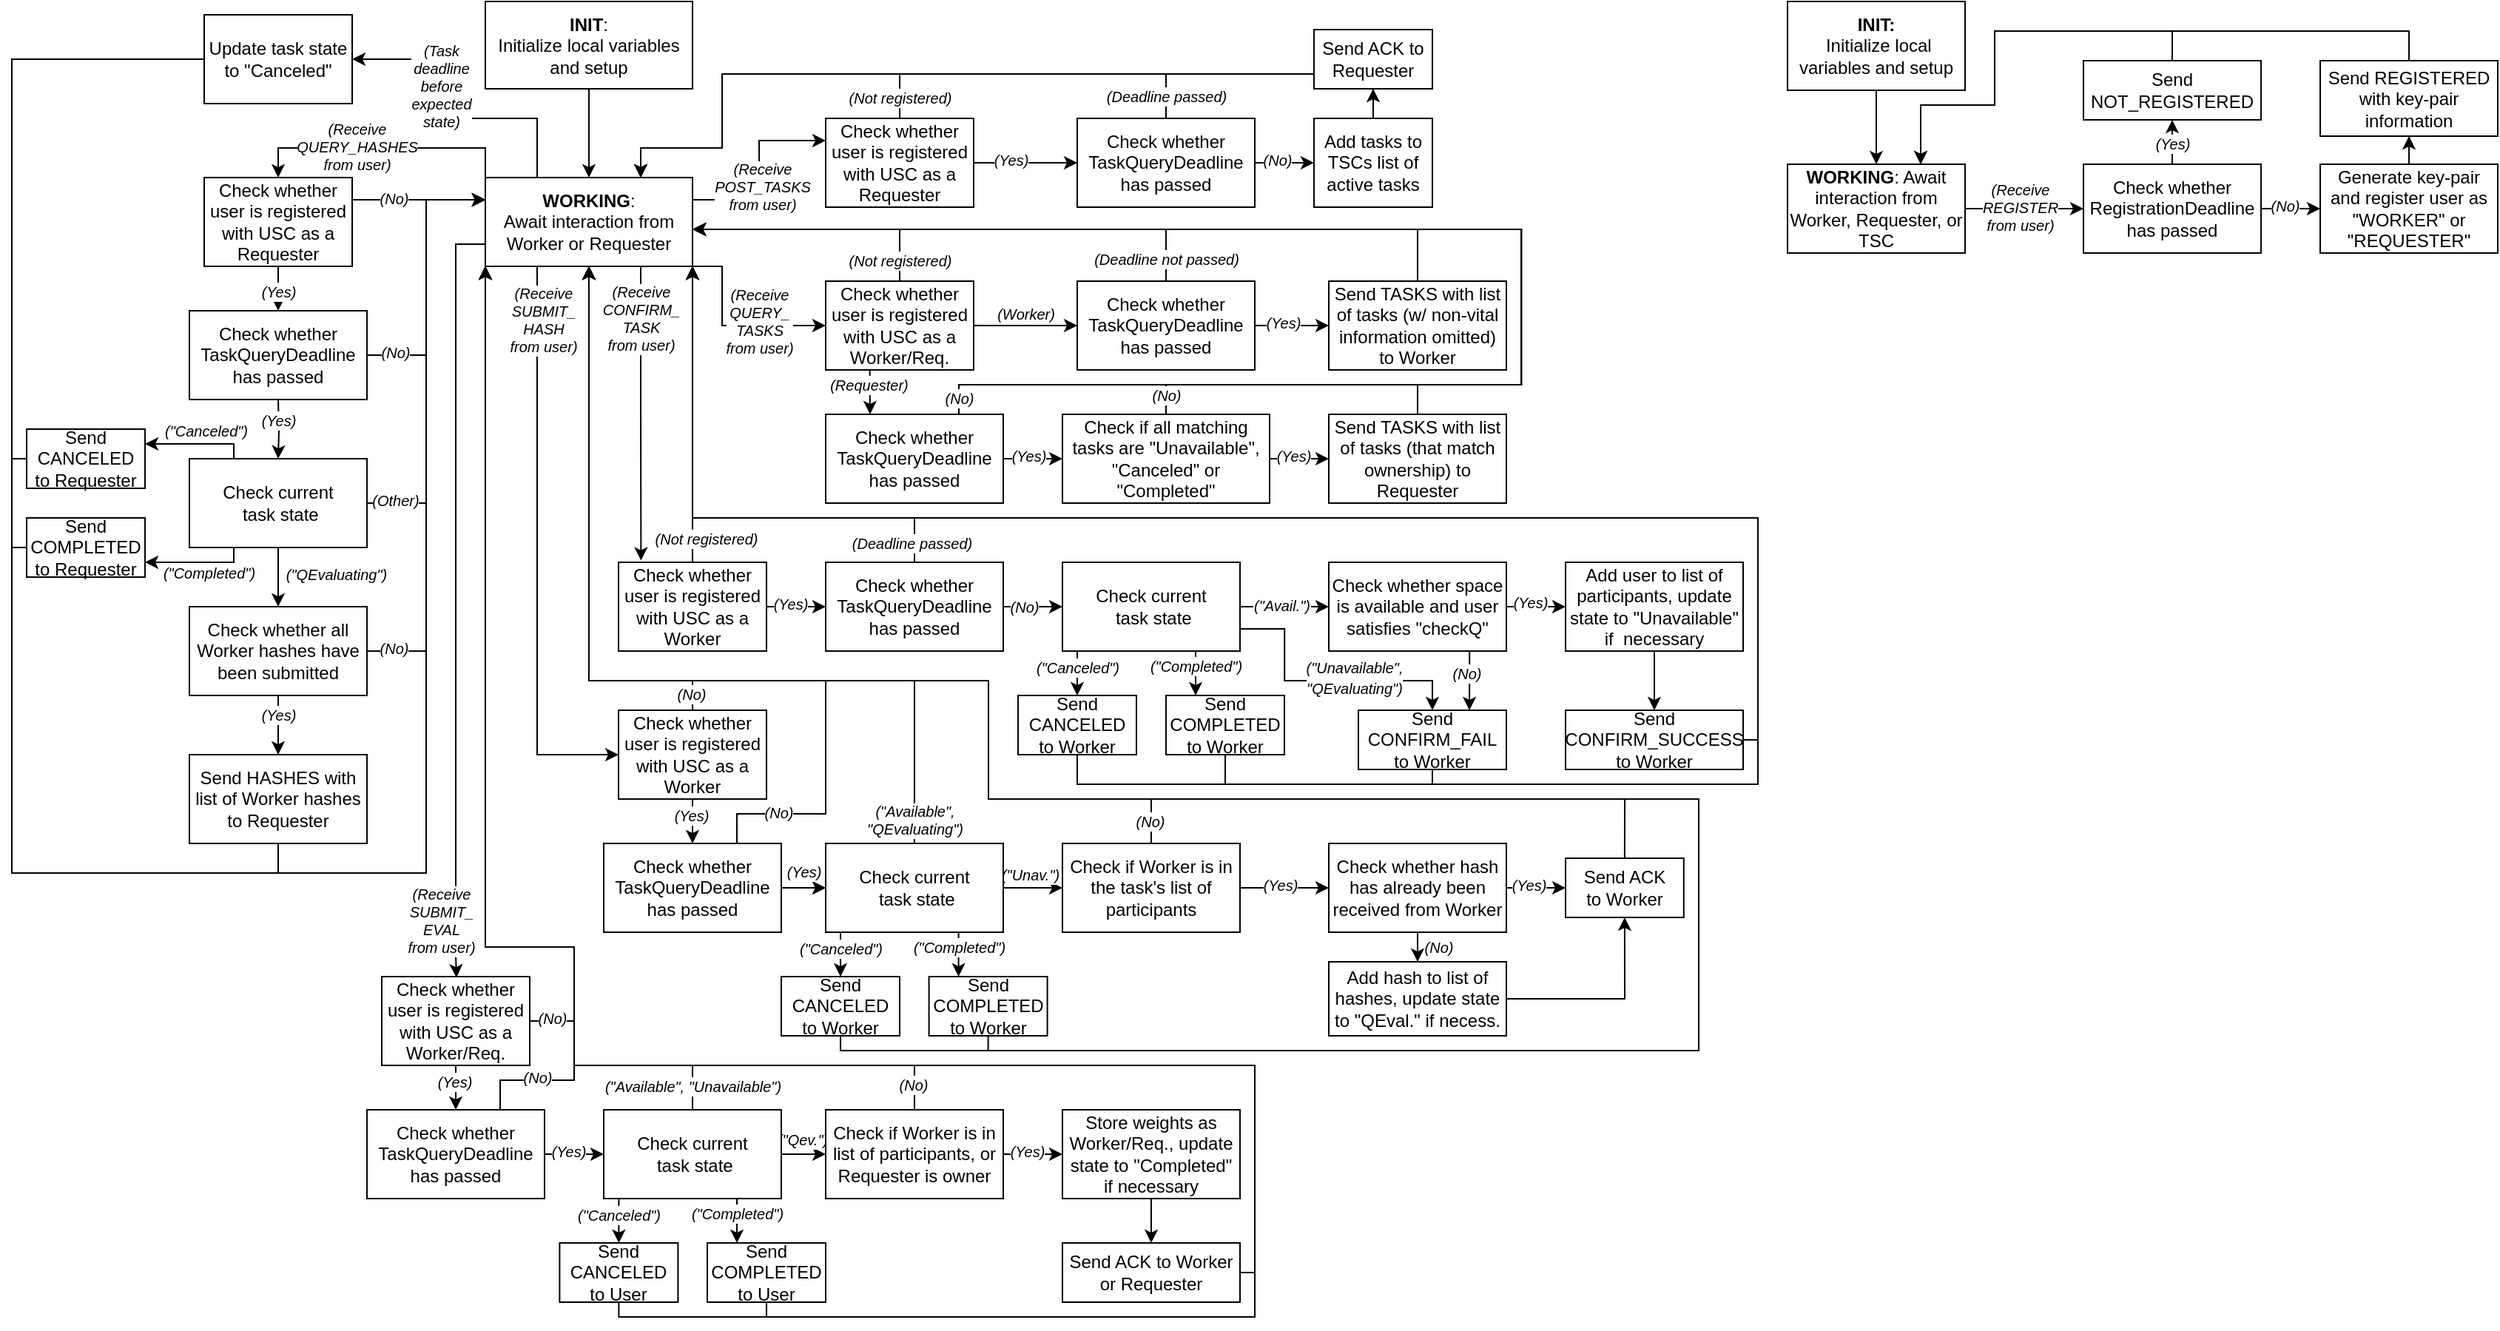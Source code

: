 <mxfile version="24.0.6" type="device">
  <diagram name="Page-1" id="OSj4ofIRMlWWjkcrT2lz">
    <mxGraphModel dx="506" dy="48" grid="1" gridSize="10" guides="1" tooltips="1" connect="1" arrows="1" fold="1" page="1" pageScale="1" pageWidth="850" pageHeight="1100" math="0" shadow="0">
      <root>
        <mxCell id="0" />
        <mxCell id="1" parent="0" />
        <mxCell id="GGpFgfvuhYsrflitjHx5-426" value="" style="edgeStyle=orthogonalEdgeStyle;rounded=0;orthogonalLoop=1;jettySize=auto;html=1;" parent="1" edge="1">
          <mxGeometry relative="1" as="geometry">
            <mxPoint x="2760.0" y="730" as="targetPoint" />
          </mxGeometry>
        </mxCell>
        <mxCell id="FcvvMy1CFmBxwfLe_OH1-95" value="" style="edgeStyle=orthogonalEdgeStyle;rounded=0;orthogonalLoop=1;jettySize=auto;html=1;exitX=1;exitY=0.5;exitDx=0;exitDy=0;" parent="1" edge="1">
          <mxGeometry relative="1" as="geometry">
            <mxPoint x="1139.7" y="10" as="sourcePoint" />
          </mxGeometry>
        </mxCell>
        <mxCell id="FcvvMy1CFmBxwfLe_OH1-96" value="&lt;font style=&quot;font-size: 10px;&quot;&gt;&lt;i&gt;(&quot;Unavail.&quot;&lt;/i&gt;&lt;/font&gt;)" style="edgeLabel;html=1;align=center;verticalAlign=middle;resizable=0;points=[];" parent="FcvvMy1CFmBxwfLe_OH1-95" vertex="1" connectable="0">
          <mxGeometry x="0.13" y="1" relative="1" as="geometry">
            <mxPoint x="-11" as="offset" />
          </mxGeometry>
        </mxCell>
        <mxCell id="FcvvMy1CFmBxwfLe_OH1-97" style="edgeStyle=orthogonalEdgeStyle;rounded=0;orthogonalLoop=1;jettySize=auto;html=1;exitX=0.75;exitY=0;exitDx=0;exitDy=0;entryX=0;entryY=0.5;entryDx=0;entryDy=0;" parent="1" edge="1">
          <mxGeometry relative="1" as="geometry">
            <mxPoint x="1109.7" y="-10" as="sourcePoint" />
            <Array as="points">
              <mxPoint x="1109.8" y="-30" />
              <mxPoint x="1189.8" y="-30" />
              <mxPoint x="1189.8" y="-120" />
            </Array>
          </mxGeometry>
        </mxCell>
        <mxCell id="FcvvMy1CFmBxwfLe_OH1-98" value="&lt;font style=&quot;font-size: 10px;&quot;&gt;&lt;i&gt;(&quot;Canceled&quot;)&lt;/i&gt;&lt;/font&gt;" style="edgeLabel;html=1;align=center;verticalAlign=middle;resizable=0;points=[];" parent="FcvvMy1CFmBxwfLe_OH1-97" vertex="1" connectable="0">
          <mxGeometry x="-0.607" y="2" relative="1" as="geometry">
            <mxPoint x="17" as="offset" />
          </mxGeometry>
        </mxCell>
        <mxCell id="FcvvMy1CFmBxwfLe_OH1-99" value="" style="edgeStyle=orthogonalEdgeStyle;rounded=0;orthogonalLoop=1;jettySize=auto;html=1;" parent="1" edge="1">
          <mxGeometry relative="1" as="geometry">
            <mxPoint x="1279.714" y="-40" as="targetPoint" />
          </mxGeometry>
        </mxCell>
        <mxCell id="FcvvMy1CFmBxwfLe_OH1-100" value="&lt;font style=&quot;font-size: 10px;&quot;&gt;&lt;i&gt;(Deadline passed)&lt;br&gt;&lt;/i&gt;&lt;/font&gt;" style="edgeLabel;html=1;align=center;verticalAlign=middle;resizable=0;points=[];" parent="FcvvMy1CFmBxwfLe_OH1-99" vertex="1" connectable="0">
          <mxGeometry x="-0.27" relative="1" as="geometry">
            <mxPoint y="6" as="offset" />
          </mxGeometry>
        </mxCell>
        <mxCell id="FcvvMy1CFmBxwfLe_OH1-102" value="" style="edgeStyle=orthogonalEdgeStyle;rounded=0;orthogonalLoop=1;jettySize=auto;html=1;" parent="1" edge="1">
          <mxGeometry relative="1" as="geometry">
            <mxPoint x="1279.786" y="-100" as="targetPoint" />
          </mxGeometry>
        </mxCell>
        <mxCell id="FcvvMy1CFmBxwfLe_OH1-155" style="edgeStyle=orthogonalEdgeStyle;rounded=0;orthogonalLoop=1;jettySize=auto;html=1;exitX=0.5;exitY=0;exitDx=0;exitDy=0;entryX=0.5;entryY=1;entryDx=0;entryDy=0;" parent="1" edge="1">
          <mxGeometry relative="1" as="geometry">
            <mxPoint x="1079.7" y="-10" as="sourcePoint" />
          </mxGeometry>
        </mxCell>
        <mxCell id="FcvvMy1CFmBxwfLe_OH1-156" value="&lt;div style=&quot;font-size: 10px;&quot;&gt;&lt;font style=&quot;font-size: 10px;&quot;&gt;&lt;i&gt;(&quot;Completed&quot;)&lt;/i&gt;&lt;/font&gt;&lt;/div&gt;" style="edgeLabel;html=1;align=center;verticalAlign=middle;resizable=0;points=[];" parent="FcvvMy1CFmBxwfLe_OH1-155" vertex="1" connectable="0">
          <mxGeometry x="0.655" y="1" relative="1" as="geometry">
            <mxPoint as="offset" />
          </mxGeometry>
        </mxCell>
        <mxCell id="ucZi9p5m7uJkANOPNWbv-329" style="edgeStyle=orthogonalEdgeStyle;rounded=0;orthogonalLoop=1;jettySize=auto;html=1;exitX=0.5;exitY=1;exitDx=0;exitDy=0;entryX=0.5;entryY=0;entryDx=0;entryDy=0;" parent="1" source="ucZi9p5m7uJkANOPNWbv-330" target="ucZi9p5m7uJkANOPNWbv-337" edge="1">
          <mxGeometry relative="1" as="geometry" />
        </mxCell>
        <mxCell id="ucZi9p5m7uJkANOPNWbv-330" value="&lt;div&gt;&lt;b&gt;INIT&lt;/b&gt;&lt;b&gt;:&lt;/b&gt;&lt;b&gt; &lt;/b&gt;&lt;br&gt;&lt;/div&gt;&amp;nbsp;Initialize local variables and setup" style="rounded=0;whiteSpace=wrap;html=1;" parent="1" vertex="1">
          <mxGeometry x="3320" y="1100" width="120" height="60" as="geometry" />
        </mxCell>
        <mxCell id="ucZi9p5m7uJkANOPNWbv-331" value="" style="edgeStyle=orthogonalEdgeStyle;rounded=0;orthogonalLoop=1;jettySize=auto;html=1;exitX=1;exitY=0.5;exitDx=0;exitDy=0;entryX=0;entryY=0.5;entryDx=0;entryDy=0;" parent="1" source="ucZi9p5m7uJkANOPNWbv-337" target="ucZi9p5m7uJkANOPNWbv-587" edge="1">
          <mxGeometry relative="1" as="geometry">
            <mxPoint x="3430.0" y="1169" as="sourcePoint" />
          </mxGeometry>
        </mxCell>
        <mxCell id="ucZi9p5m7uJkANOPNWbv-332" value="&lt;div style=&quot;font-size: 10px;&quot;&gt;&lt;font style=&quot;font-size: 10px;&quot;&gt;&lt;i&gt;(Receive&lt;/i&gt;&lt;/font&gt;&lt;/div&gt;&lt;div style=&quot;font-size: 10px;&quot;&gt;&lt;font style=&quot;font-size: 10px;&quot;&gt;&lt;i&gt;REGISTER&lt;/i&gt;&lt;/font&gt;&lt;/div&gt;&lt;div style=&quot;font-size: 10px;&quot;&gt;&lt;font style=&quot;font-size: 10px;&quot;&gt;&lt;i&gt;from user)&lt;br&gt;&lt;/i&gt;&lt;/font&gt;&lt;/div&gt;" style="edgeLabel;html=1;align=center;verticalAlign=middle;resizable=0;points=[];" parent="ucZi9p5m7uJkANOPNWbv-331" vertex="1" connectable="0">
          <mxGeometry x="-0.061" y="-1" relative="1" as="geometry">
            <mxPoint x="-1" y="-2" as="offset" />
          </mxGeometry>
        </mxCell>
        <mxCell id="ucZi9p5m7uJkANOPNWbv-337" value="&lt;b&gt;WORKING&lt;/b&gt;: Await interaction from Worker, Requester, or TSC" style="rounded=0;whiteSpace=wrap;html=1;" parent="1" vertex="1">
          <mxGeometry x="3320" y="1210" width="120" height="60" as="geometry" />
        </mxCell>
        <mxCell id="ucZi9p5m7uJkANOPNWbv-338" value="" style="edgeStyle=orthogonalEdgeStyle;rounded=0;orthogonalLoop=1;jettySize=auto;html=1;" parent="1" edge="1">
          <mxGeometry relative="1" as="geometry">
            <mxPoint x="4410.0" y="1520" as="targetPoint" />
          </mxGeometry>
        </mxCell>
        <mxCell id="ucZi9p5m7uJkANOPNWbv-394" value="" style="edgeStyle=orthogonalEdgeStyle;rounded=0;orthogonalLoop=1;jettySize=auto;html=1;exitX=1;exitY=0.5;exitDx=0;exitDy=0;" parent="1" edge="1">
          <mxGeometry relative="1" as="geometry">
            <mxPoint x="2789.7" y="800" as="sourcePoint" />
          </mxGeometry>
        </mxCell>
        <mxCell id="ucZi9p5m7uJkANOPNWbv-395" value="&lt;font style=&quot;font-size: 10px;&quot;&gt;&lt;i&gt;(&quot;Unavail.&quot;&lt;/i&gt;&lt;/font&gt;)" style="edgeLabel;html=1;align=center;verticalAlign=middle;resizable=0;points=[];" parent="ucZi9p5m7uJkANOPNWbv-394" vertex="1" connectable="0">
          <mxGeometry x="0.13" y="1" relative="1" as="geometry">
            <mxPoint x="-11" as="offset" />
          </mxGeometry>
        </mxCell>
        <mxCell id="ucZi9p5m7uJkANOPNWbv-396" style="edgeStyle=orthogonalEdgeStyle;rounded=0;orthogonalLoop=1;jettySize=auto;html=1;exitX=0.75;exitY=0;exitDx=0;exitDy=0;entryX=0;entryY=0.5;entryDx=0;entryDy=0;" parent="1" edge="1">
          <mxGeometry relative="1" as="geometry">
            <mxPoint x="2759.7" y="780" as="sourcePoint" />
            <Array as="points">
              <mxPoint x="2759.8" y="760" />
              <mxPoint x="2839.8" y="760" />
              <mxPoint x="2839.8" y="670" />
            </Array>
          </mxGeometry>
        </mxCell>
        <mxCell id="ucZi9p5m7uJkANOPNWbv-397" value="&lt;font style=&quot;font-size: 10px;&quot;&gt;&lt;i&gt;(&quot;Canceled&quot;)&lt;/i&gt;&lt;/font&gt;" style="edgeLabel;html=1;align=center;verticalAlign=middle;resizable=0;points=[];" parent="ucZi9p5m7uJkANOPNWbv-396" vertex="1" connectable="0">
          <mxGeometry x="-0.607" y="2" relative="1" as="geometry">
            <mxPoint x="17" as="offset" />
          </mxGeometry>
        </mxCell>
        <mxCell id="ucZi9p5m7uJkANOPNWbv-398" value="" style="edgeStyle=orthogonalEdgeStyle;rounded=0;orthogonalLoop=1;jettySize=auto;html=1;" parent="1" edge="1">
          <mxGeometry relative="1" as="geometry">
            <mxPoint x="2929.714" y="750" as="targetPoint" />
          </mxGeometry>
        </mxCell>
        <mxCell id="ucZi9p5m7uJkANOPNWbv-399" value="&lt;font style=&quot;font-size: 10px;&quot;&gt;&lt;i&gt;(Deadline passed)&lt;br&gt;&lt;/i&gt;&lt;/font&gt;" style="edgeLabel;html=1;align=center;verticalAlign=middle;resizable=0;points=[];" parent="ucZi9p5m7uJkANOPNWbv-398" vertex="1" connectable="0">
          <mxGeometry x="-0.27" relative="1" as="geometry">
            <mxPoint y="6" as="offset" />
          </mxGeometry>
        </mxCell>
        <mxCell id="ucZi9p5m7uJkANOPNWbv-400" value="" style="edgeStyle=orthogonalEdgeStyle;rounded=0;orthogonalLoop=1;jettySize=auto;html=1;" parent="1" edge="1">
          <mxGeometry relative="1" as="geometry">
            <mxPoint x="2929.786" y="690" as="targetPoint" />
          </mxGeometry>
        </mxCell>
        <mxCell id="ucZi9p5m7uJkANOPNWbv-429" style="edgeStyle=orthogonalEdgeStyle;rounded=0;orthogonalLoop=1;jettySize=auto;html=1;exitX=0.5;exitY=0;exitDx=0;exitDy=0;entryX=0.5;entryY=1;entryDx=0;entryDy=0;" parent="1" edge="1">
          <mxGeometry relative="1" as="geometry">
            <mxPoint x="2729.7" y="780" as="sourcePoint" />
          </mxGeometry>
        </mxCell>
        <mxCell id="ucZi9p5m7uJkANOPNWbv-430" value="&lt;div style=&quot;font-size: 10px;&quot;&gt;&lt;font style=&quot;font-size: 10px;&quot;&gt;&lt;i&gt;(&quot;Completed&quot;)&lt;/i&gt;&lt;/font&gt;&lt;/div&gt;" style="edgeLabel;html=1;align=center;verticalAlign=middle;resizable=0;points=[];" parent="ucZi9p5m7uJkANOPNWbv-429" vertex="1" connectable="0">
          <mxGeometry x="0.655" y="1" relative="1" as="geometry">
            <mxPoint as="offset" />
          </mxGeometry>
        </mxCell>
        <mxCell id="1dqH9jUM9ogb28oyd0wK-246" value="" style="edgeStyle=orthogonalEdgeStyle;rounded=0;orthogonalLoop=1;jettySize=auto;html=1;" edge="1" parent="1" source="ucZi9p5m7uJkANOPNWbv-587" target="1dqH9jUM9ogb28oyd0wK-244">
          <mxGeometry relative="1" as="geometry" />
        </mxCell>
        <mxCell id="1dqH9jUM9ogb28oyd0wK-254" value="&lt;font style=&quot;font-size: 10px;&quot;&gt;&lt;i&gt;(No)&lt;/i&gt;&lt;/font&gt;" style="edgeLabel;html=1;align=center;verticalAlign=middle;resizable=0;points=[];" vertex="1" connectable="0" parent="1dqH9jUM9ogb28oyd0wK-246">
          <mxGeometry x="-0.115" y="-1" relative="1" as="geometry">
            <mxPoint x="-2" y="-3" as="offset" />
          </mxGeometry>
        </mxCell>
        <mxCell id="1dqH9jUM9ogb28oyd0wK-250" value="" style="edgeStyle=orthogonalEdgeStyle;rounded=0;orthogonalLoop=1;jettySize=auto;html=1;" edge="1" parent="1" source="ucZi9p5m7uJkANOPNWbv-587" target="1dqH9jUM9ogb28oyd0wK-248">
          <mxGeometry relative="1" as="geometry" />
        </mxCell>
        <mxCell id="1dqH9jUM9ogb28oyd0wK-253" value="&lt;font style=&quot;font-size: 10px;&quot;&gt;&lt;i&gt;(Yes)&lt;/i&gt;&lt;/font&gt;" style="edgeLabel;html=1;align=center;verticalAlign=middle;resizable=0;points=[];" vertex="1" connectable="0" parent="1dqH9jUM9ogb28oyd0wK-250">
          <mxGeometry x="0.471" relative="1" as="geometry">
            <mxPoint y="3" as="offset" />
          </mxGeometry>
        </mxCell>
        <mxCell id="ucZi9p5m7uJkANOPNWbv-587" value="Check whether RegistrationDeadline has passed" style="rounded=0;whiteSpace=wrap;html=1;" parent="1" vertex="1">
          <mxGeometry x="3520" y="1210" width="120" height="60" as="geometry" />
        </mxCell>
        <mxCell id="1dqH9jUM9ogb28oyd0wK-7" value="" style="edgeStyle=orthogonalEdgeStyle;rounded=0;orthogonalLoop=1;jettySize=auto;html=1;" edge="1" parent="1" source="1dqH9jUM9ogb28oyd0wK-2" target="1dqH9jUM9ogb28oyd0wK-3">
          <mxGeometry relative="1" as="geometry" />
        </mxCell>
        <mxCell id="1dqH9jUM9ogb28oyd0wK-2" value="&lt;div&gt;&lt;b&gt;INIT&lt;/b&gt;: &lt;br&gt;&lt;/div&gt;&lt;div&gt;Initialize local variables and setup&lt;/div&gt;" style="rounded=0;whiteSpace=wrap;html=1;" vertex="1" parent="1">
          <mxGeometry x="2440" y="1100" width="140" height="59" as="geometry" />
        </mxCell>
        <mxCell id="1dqH9jUM9ogb28oyd0wK-5" style="edgeStyle=orthogonalEdgeStyle;rounded=0;orthogonalLoop=1;jettySize=auto;html=1;exitX=1;exitY=0.25;exitDx=0;exitDy=0;entryX=0;entryY=0.25;entryDx=0;entryDy=0;" edge="1" parent="1" source="1dqH9jUM9ogb28oyd0wK-3" target="1dqH9jUM9ogb28oyd0wK-4">
          <mxGeometry relative="1" as="geometry">
            <mxPoint x="2580.1" y="1194.0" as="sourcePoint" />
          </mxGeometry>
        </mxCell>
        <mxCell id="1dqH9jUM9ogb28oyd0wK-6" value="&lt;div style=&quot;font-size: 10px;&quot;&gt;&lt;font style=&quot;font-size: 10px;&quot;&gt;&lt;i&gt;(Receive &lt;br&gt;&lt;/i&gt;&lt;/font&gt;&lt;/div&gt;&lt;div style=&quot;font-size: 10px;&quot;&gt;&lt;font style=&quot;font-size: 10px;&quot;&gt;&lt;i&gt;POST_TASKS&lt;/i&gt;&lt;/font&gt;&lt;/div&gt;&lt;div style=&quot;font-size: 10px;&quot;&gt;&lt;font style=&quot;font-size: 10px;&quot;&gt;&lt;i&gt;from user)&lt;br&gt;&lt;/i&gt;&lt;/font&gt;&lt;/div&gt;" style="edgeLabel;html=1;align=center;verticalAlign=middle;resizable=0;points=[];" vertex="1" connectable="0" parent="1dqH9jUM9ogb28oyd0wK-5">
          <mxGeometry x="0.049" y="-1" relative="1" as="geometry">
            <mxPoint x="1" y="14" as="offset" />
          </mxGeometry>
        </mxCell>
        <mxCell id="1dqH9jUM9ogb28oyd0wK-23" style="edgeStyle=orthogonalEdgeStyle;rounded=0;orthogonalLoop=1;jettySize=auto;html=1;exitX=1;exitY=1;exitDx=0;exitDy=0;entryX=0;entryY=0.5;entryDx=0;entryDy=0;" edge="1" parent="1" source="1dqH9jUM9ogb28oyd0wK-3" target="1dqH9jUM9ogb28oyd0wK-22">
          <mxGeometry relative="1" as="geometry">
            <mxPoint x="2580.1" y="1269.0" as="sourcePoint" />
            <Array as="points">
              <mxPoint x="2600" y="1279" />
              <mxPoint x="2600" y="1319" />
            </Array>
          </mxGeometry>
        </mxCell>
        <mxCell id="1dqH9jUM9ogb28oyd0wK-24" value="&lt;div style=&quot;font-size: 10px;&quot;&gt;&lt;font style=&quot;font-size: 10px;&quot;&gt;&lt;i&gt;(Receive&lt;/i&gt;&lt;/font&gt;&lt;/div&gt;&lt;div style=&quot;font-size: 10px;&quot;&gt;&lt;font style=&quot;font-size: 10px;&quot;&gt;&lt;i&gt;QUERY_&lt;/i&gt;&lt;/font&gt;&lt;/div&gt;&lt;div style=&quot;font-size: 10px;&quot;&gt;&lt;font style=&quot;font-size: 10px;&quot;&gt;&lt;i&gt;TASKS&lt;/i&gt;&lt;/font&gt;&lt;/div&gt;&lt;div style=&quot;font-size: 10px;&quot;&gt;&lt;font style=&quot;font-size: 10px;&quot;&gt;&lt;i&gt;from user)&lt;br&gt;&lt;/i&gt;&lt;/font&gt;&lt;/div&gt;" style="edgeLabel;html=1;align=center;verticalAlign=middle;resizable=0;points=[];" vertex="1" connectable="0" parent="1dqH9jUM9ogb28oyd0wK-23">
          <mxGeometry x="0.357" y="3" relative="1" as="geometry">
            <mxPoint x="-3" as="offset" />
          </mxGeometry>
        </mxCell>
        <mxCell id="1dqH9jUM9ogb28oyd0wK-61" style="edgeStyle=orthogonalEdgeStyle;rounded=0;orthogonalLoop=1;jettySize=auto;html=1;exitX=0.75;exitY=1;exitDx=0;exitDy=0;entryX=0.152;entryY=-0.02;entryDx=0;entryDy=0;entryPerimeter=0;" edge="1" parent="1" source="1dqH9jUM9ogb28oyd0wK-3" target="1dqH9jUM9ogb28oyd0wK-56">
          <mxGeometry relative="1" as="geometry" />
        </mxCell>
        <mxCell id="1dqH9jUM9ogb28oyd0wK-62" value="&lt;div style=&quot;font-size: 10px;&quot;&gt;&lt;font style=&quot;font-size: 10px;&quot;&gt;&lt;i&gt;(Receive&lt;/i&gt;&lt;/font&gt;&lt;/div&gt;&lt;div style=&quot;font-size: 10px;&quot;&gt;&lt;font style=&quot;font-size: 10px;&quot;&gt;&lt;i&gt;CONFIRM_&lt;/i&gt;&lt;/font&gt;&lt;/div&gt;&lt;div style=&quot;font-size: 10px;&quot;&gt;&lt;font style=&quot;font-size: 10px;&quot;&gt;&lt;i&gt;TASK&lt;br&gt;&lt;/i&gt;&lt;/font&gt;&lt;/div&gt;&lt;div style=&quot;font-size: 10px;&quot;&gt;&lt;font style=&quot;font-size: 10px;&quot;&gt;&lt;i&gt;from user)&lt;br&gt;&lt;/i&gt;&lt;/font&gt;&lt;/div&gt;" style="edgeLabel;html=1;align=center;verticalAlign=middle;resizable=0;points=[];" vertex="1" connectable="0" parent="1dqH9jUM9ogb28oyd0wK-61">
          <mxGeometry x="-0.517" y="1" relative="1" as="geometry">
            <mxPoint x="-1" y="-13" as="offset" />
          </mxGeometry>
        </mxCell>
        <mxCell id="1dqH9jUM9ogb28oyd0wK-102" style="edgeStyle=orthogonalEdgeStyle;rounded=0;orthogonalLoop=1;jettySize=auto;html=1;exitX=0.25;exitY=1;exitDx=0;exitDy=0;entryX=0;entryY=0.5;entryDx=0;entryDy=0;" edge="1" parent="1" source="1dqH9jUM9ogb28oyd0wK-3" target="1dqH9jUM9ogb28oyd0wK-155">
          <mxGeometry relative="1" as="geometry">
            <mxPoint x="2439.2" y="1669.12" as="targetPoint" />
          </mxGeometry>
        </mxCell>
        <mxCell id="1dqH9jUM9ogb28oyd0wK-103" value="&lt;div style=&quot;font-size: 10px;&quot;&gt;&lt;font style=&quot;font-size: 10px;&quot;&gt;&lt;i&gt;(Receive&lt;/i&gt;&lt;/font&gt;&lt;/div&gt;&lt;div style=&quot;font-size: 10px;&quot;&gt;&lt;font style=&quot;font-size: 10px;&quot;&gt;&lt;i&gt;SUBMIT_&lt;/i&gt;&lt;/font&gt;&lt;/div&gt;&lt;div style=&quot;font-size: 10px;&quot;&gt;&lt;font style=&quot;font-size: 10px;&quot;&gt;&lt;i&gt;HASH&lt;br&gt;&lt;/i&gt;&lt;/font&gt;&lt;/div&gt;&lt;div style=&quot;font-size: 10px;&quot;&gt;&lt;font style=&quot;font-size: 10px;&quot;&gt;&lt;i&gt;from user)&lt;br&gt;&lt;/i&gt;&lt;/font&gt;&lt;/div&gt;" style="edgeLabel;html=1;align=center;verticalAlign=middle;resizable=0;points=[];" vertex="1" connectable="0" parent="1dqH9jUM9ogb28oyd0wK-102">
          <mxGeometry x="-0.828" y="-2" relative="1" as="geometry">
            <mxPoint x="6" y="3" as="offset" />
          </mxGeometry>
        </mxCell>
        <mxCell id="1dqH9jUM9ogb28oyd0wK-166" style="edgeStyle=orthogonalEdgeStyle;rounded=0;orthogonalLoop=1;jettySize=auto;html=1;exitX=0;exitY=0;exitDx=0;exitDy=0;entryX=0.5;entryY=0;entryDx=0;entryDy=0;" edge="1" parent="1" source="1dqH9jUM9ogb28oyd0wK-3" target="1dqH9jUM9ogb28oyd0wK-165">
          <mxGeometry relative="1" as="geometry">
            <Array as="points">
              <mxPoint x="2440" y="1199" />
              <mxPoint x="2300" y="1199" />
            </Array>
          </mxGeometry>
        </mxCell>
        <mxCell id="1dqH9jUM9ogb28oyd0wK-167" value="&lt;div style=&quot;font-size: 10px;&quot;&gt;&lt;font style=&quot;font-size: 10px;&quot;&gt;&lt;i&gt;(Receive &lt;br&gt;&lt;/i&gt;&lt;/font&gt;&lt;/div&gt;&lt;div style=&quot;font-size: 10px;&quot;&gt;&lt;font style=&quot;font-size: 10px;&quot;&gt;&lt;i&gt;QUERY_HASHES&lt;br&gt;&lt;/i&gt;&lt;/font&gt;&lt;/div&gt;&lt;div style=&quot;font-size: 10px;&quot;&gt;&lt;font style=&quot;font-size: 10px;&quot;&gt;&lt;i&gt;from user)&lt;br&gt;&lt;/i&gt;&lt;/font&gt;&lt;/div&gt;" style="edgeLabel;html=1;align=center;verticalAlign=middle;resizable=0;points=[];" vertex="1" connectable="0" parent="1dqH9jUM9ogb28oyd0wK-166">
          <mxGeometry x="0.056" relative="1" as="geometry">
            <mxPoint x="-12" y="-1" as="offset" />
          </mxGeometry>
        </mxCell>
        <mxCell id="1dqH9jUM9ogb28oyd0wK-202" style="edgeStyle=orthogonalEdgeStyle;rounded=0;orthogonalLoop=1;jettySize=auto;html=1;exitX=0;exitY=0.75;exitDx=0;exitDy=0;entryX=0.105;entryY=0.01;entryDx=0;entryDy=0;entryPerimeter=0;" edge="1" parent="1" source="1dqH9jUM9ogb28oyd0wK-3">
          <mxGeometry relative="1" as="geometry">
            <mxPoint x="2420.5" y="1759.6" as="targetPoint" />
            <Array as="points">
              <mxPoint x="2420" y="1264" />
              <mxPoint x="2420" y="1745" />
            </Array>
          </mxGeometry>
        </mxCell>
        <mxCell id="1dqH9jUM9ogb28oyd0wK-239" value="&lt;div style=&quot;font-size: 10px;&quot;&gt;&lt;font style=&quot;font-size: 10px;&quot;&gt;&lt;i&gt;(Receive&lt;/i&gt;&lt;/font&gt;&lt;/div&gt;&lt;div style=&quot;font-size: 10px;&quot;&gt;&lt;font style=&quot;font-size: 10px;&quot;&gt;&lt;i&gt;SUBMIT_&lt;/i&gt;&lt;/font&gt;&lt;/div&gt;&lt;div style=&quot;font-size: 10px;&quot;&gt;&lt;font style=&quot;font-size: 10px;&quot;&gt;&lt;i&gt;EVAL&lt;br&gt;&lt;/i&gt;&lt;/font&gt;&lt;/div&gt;&lt;div style=&quot;font-size: 10px;&quot;&gt;&lt;font style=&quot;font-size: 10px;&quot;&gt;&lt;i&gt;from user)&lt;br&gt;&lt;/i&gt;&lt;/font&gt;&lt;/div&gt;" style="edgeLabel;html=1;align=center;verticalAlign=middle;resizable=0;points=[];" vertex="1" connectable="0" parent="1dqH9jUM9ogb28oyd0wK-202">
          <mxGeometry x="0.811" y="-3" relative="1" as="geometry">
            <mxPoint x="-7" y="9" as="offset" />
          </mxGeometry>
        </mxCell>
        <mxCell id="1dqH9jUM9ogb28oyd0wK-240" style="edgeStyle=orthogonalEdgeStyle;rounded=0;orthogonalLoop=1;jettySize=auto;html=1;exitX=0.25;exitY=0;exitDx=0;exitDy=0;entryX=1;entryY=0.5;entryDx=0;entryDy=0;" edge="1" parent="1" source="1dqH9jUM9ogb28oyd0wK-3" target="1dqH9jUM9ogb28oyd0wK-241">
          <mxGeometry relative="1" as="geometry">
            <mxPoint x="2390" y="1119" as="targetPoint" />
            <Array as="points">
              <mxPoint x="2475" y="1179" />
              <mxPoint x="2410" y="1179" />
              <mxPoint x="2410" y="1139" />
            </Array>
          </mxGeometry>
        </mxCell>
        <mxCell id="1dqH9jUM9ogb28oyd0wK-242" value="&lt;div style=&quot;font-size: 10px;&quot;&gt;&lt;font style=&quot;font-size: 10px;&quot;&gt;&lt;i&gt;(Task &lt;br&gt;&lt;/i&gt;&lt;/font&gt;&lt;/div&gt;&lt;div style=&quot;font-size: 10px;&quot;&gt;&lt;font style=&quot;font-size: 10px;&quot;&gt;&lt;i&gt;deadline&lt;/i&gt;&lt;/font&gt;&lt;/div&gt;&lt;div style=&quot;font-size: 10px;&quot;&gt;&lt;font style=&quot;font-size: 10px;&quot;&gt;&lt;i&gt;before&lt;/i&gt;&lt;/font&gt;&lt;/div&gt;&lt;div style=&quot;font-size: 10px;&quot;&gt;&lt;font style=&quot;font-size: 10px;&quot;&gt;&lt;i&gt;expected&lt;/i&gt;&lt;/font&gt;&lt;/div&gt;&lt;div style=&quot;font-size: 10px;&quot;&gt;&lt;font style=&quot;font-size: 10px;&quot;&gt;&lt;i&gt;state)&lt;br&gt;&lt;/i&gt;&lt;/font&gt;&lt;/div&gt;" style="edgeLabel;html=1;align=center;verticalAlign=middle;resizable=0;points=[];" vertex="1" connectable="0" parent="1dqH9jUM9ogb28oyd0wK-240">
          <mxGeometry x="0.689" y="-3" relative="1" as="geometry">
            <mxPoint x="28" y="21" as="offset" />
          </mxGeometry>
        </mxCell>
        <mxCell id="1dqH9jUM9ogb28oyd0wK-3" value="&lt;div&gt;&lt;b&gt;WORKING&lt;/b&gt;:&lt;/div&gt;&lt;div&gt;Await interaction from Worker or Requester&lt;br&gt;&lt;/div&gt;" style="rounded=0;whiteSpace=wrap;html=1;" vertex="1" parent="1">
          <mxGeometry x="2440" y="1219" width="140" height="60" as="geometry" />
        </mxCell>
        <mxCell id="1dqH9jUM9ogb28oyd0wK-8" style="edgeStyle=orthogonalEdgeStyle;rounded=0;orthogonalLoop=1;jettySize=auto;html=1;exitX=0.5;exitY=0;exitDx=0;exitDy=0;entryX=0.75;entryY=0;entryDx=0;entryDy=0;" edge="1" parent="1" source="1dqH9jUM9ogb28oyd0wK-4" target="1dqH9jUM9ogb28oyd0wK-3">
          <mxGeometry relative="1" as="geometry">
            <Array as="points">
              <mxPoint x="2720" y="1149" />
              <mxPoint x="2600" y="1149" />
              <mxPoint x="2600" y="1199" />
              <mxPoint x="2545" y="1199" />
            </Array>
          </mxGeometry>
        </mxCell>
        <mxCell id="1dqH9jUM9ogb28oyd0wK-20" value="&lt;div&gt;&lt;font style=&quot;font-size: 10px;&quot;&gt;&lt;i&gt;(Not registered)&lt;/i&gt;&lt;/font&gt;&lt;/div&gt;" style="edgeLabel;html=1;align=center;verticalAlign=middle;resizable=0;points=[];" vertex="1" connectable="0" parent="1dqH9jUM9ogb28oyd0wK-8">
          <mxGeometry x="-0.886" y="-1" relative="1" as="geometry">
            <mxPoint x="-1" y="1" as="offset" />
          </mxGeometry>
        </mxCell>
        <mxCell id="1dqH9jUM9ogb28oyd0wK-10" style="edgeStyle=orthogonalEdgeStyle;rounded=0;orthogonalLoop=1;jettySize=auto;html=1;exitX=1;exitY=0.5;exitDx=0;exitDy=0;entryX=0;entryY=0.5;entryDx=0;entryDy=0;" edge="1" parent="1" source="1dqH9jUM9ogb28oyd0wK-4" target="1dqH9jUM9ogb28oyd0wK-9">
          <mxGeometry relative="1" as="geometry" />
        </mxCell>
        <mxCell id="1dqH9jUM9ogb28oyd0wK-15" value="&lt;font style=&quot;font-size: 10px;&quot;&gt;&lt;i&gt;(Yes)&lt;br&gt;&lt;/i&gt;&lt;/font&gt;" style="edgeLabel;html=1;align=center;verticalAlign=middle;resizable=0;points=[];" vertex="1" connectable="0" parent="1dqH9jUM9ogb28oyd0wK-10">
          <mxGeometry x="-0.328" relative="1" as="geometry">
            <mxPoint x="1" y="-2" as="offset" />
          </mxGeometry>
        </mxCell>
        <mxCell id="1dqH9jUM9ogb28oyd0wK-4" value="Check whether user is registered with USC as a Requester " style="rounded=0;whiteSpace=wrap;html=1;" vertex="1" parent="1">
          <mxGeometry x="2670" y="1179" width="100" height="60" as="geometry" />
        </mxCell>
        <mxCell id="1dqH9jUM9ogb28oyd0wK-12" style="edgeStyle=orthogonalEdgeStyle;rounded=0;orthogonalLoop=1;jettySize=auto;html=1;exitX=1;exitY=0.5;exitDx=0;exitDy=0;entryX=0;entryY=0.5;entryDx=0;entryDy=0;" edge="1" parent="1" source="1dqH9jUM9ogb28oyd0wK-9" target="1dqH9jUM9ogb28oyd0wK-11">
          <mxGeometry relative="1" as="geometry" />
        </mxCell>
        <mxCell id="1dqH9jUM9ogb28oyd0wK-16" value="&lt;font style=&quot;font-size: 10px;&quot;&gt;&lt;i&gt;(No)&lt;br&gt;&lt;/i&gt;&lt;/font&gt;" style="edgeLabel;html=1;align=center;verticalAlign=middle;resizable=0;points=[];" vertex="1" connectable="0" parent="1dqH9jUM9ogb28oyd0wK-12">
          <mxGeometry x="-0.374" y="1" relative="1" as="geometry">
            <mxPoint x="2" y="-1" as="offset" />
          </mxGeometry>
        </mxCell>
        <mxCell id="1dqH9jUM9ogb28oyd0wK-9" value="&lt;div&gt;Check whether&lt;br&gt;&lt;/div&gt;&lt;div&gt;TaskQueryDeadline&lt;/div&gt;&lt;div&gt;has passed&lt;br&gt;&lt;/div&gt;" style="rounded=0;whiteSpace=wrap;html=1;" vertex="1" parent="1">
          <mxGeometry x="2840" y="1179" width="120" height="60" as="geometry" />
        </mxCell>
        <mxCell id="1dqH9jUM9ogb28oyd0wK-14" value="" style="edgeStyle=orthogonalEdgeStyle;rounded=0;orthogonalLoop=1;jettySize=auto;html=1;" edge="1" parent="1" source="1dqH9jUM9ogb28oyd0wK-11" target="1dqH9jUM9ogb28oyd0wK-13">
          <mxGeometry relative="1" as="geometry" />
        </mxCell>
        <mxCell id="1dqH9jUM9ogb28oyd0wK-11" value="Add tasks to TSCs list of active tasks" style="rounded=0;whiteSpace=wrap;html=1;" vertex="1" parent="1">
          <mxGeometry x="3000" y="1179" width="80" height="60" as="geometry" />
        </mxCell>
        <mxCell id="1dqH9jUM9ogb28oyd0wK-17" style="edgeStyle=orthogonalEdgeStyle;rounded=0;orthogonalLoop=1;jettySize=auto;html=1;exitX=0;exitY=0.5;exitDx=0;exitDy=0;entryX=0.75;entryY=0;entryDx=0;entryDy=0;" edge="1" parent="1" source="1dqH9jUM9ogb28oyd0wK-13" target="1dqH9jUM9ogb28oyd0wK-3">
          <mxGeometry relative="1" as="geometry">
            <Array as="points">
              <mxPoint x="3000" y="1149" />
              <mxPoint x="2600" y="1149" />
              <mxPoint x="2600" y="1199" />
              <mxPoint x="2545" y="1199" />
            </Array>
          </mxGeometry>
        </mxCell>
        <mxCell id="1dqH9jUM9ogb28oyd0wK-13" value="Send ACK to Requester" style="rounded=0;whiteSpace=wrap;html=1;" vertex="1" parent="1">
          <mxGeometry x="3000" y="1119" width="80" height="40" as="geometry" />
        </mxCell>
        <mxCell id="1dqH9jUM9ogb28oyd0wK-18" style="edgeStyle=orthogonalEdgeStyle;rounded=0;orthogonalLoop=1;jettySize=auto;html=1;exitX=0.5;exitY=0;exitDx=0;exitDy=0;entryX=0.75;entryY=0;entryDx=0;entryDy=0;" edge="1" parent="1" source="1dqH9jUM9ogb28oyd0wK-9" target="1dqH9jUM9ogb28oyd0wK-3">
          <mxGeometry relative="1" as="geometry">
            <Array as="points">
              <mxPoint x="2900" y="1149" />
              <mxPoint x="2600" y="1149" />
              <mxPoint x="2600" y="1199" />
              <mxPoint x="2545" y="1199" />
            </Array>
          </mxGeometry>
        </mxCell>
        <mxCell id="1dqH9jUM9ogb28oyd0wK-21" value="&lt;font style=&quot;font-size: 10px;&quot;&gt;&lt;i&gt;(Deadline passed)&lt;br&gt;&lt;/i&gt;&lt;/font&gt;" style="edgeLabel;html=1;align=center;verticalAlign=middle;resizable=0;points=[];" vertex="1" connectable="0" parent="1dqH9jUM9ogb28oyd0wK-18">
          <mxGeometry x="-0.943" relative="1" as="geometry">
            <mxPoint y="-2" as="offset" />
          </mxGeometry>
        </mxCell>
        <mxCell id="1dqH9jUM9ogb28oyd0wK-28" value="" style="edgeStyle=orthogonalEdgeStyle;rounded=0;orthogonalLoop=1;jettySize=auto;html=1;" edge="1" parent="1" source="1dqH9jUM9ogb28oyd0wK-22" target="1dqH9jUM9ogb28oyd0wK-27">
          <mxGeometry relative="1" as="geometry" />
        </mxCell>
        <mxCell id="1dqH9jUM9ogb28oyd0wK-29" value="&lt;div style=&quot;font-size: 10px;&quot;&gt;&lt;font style=&quot;font-size: 10px;&quot;&gt;&lt;i&gt;(Worker)&lt;br&gt;&lt;/i&gt;&lt;/font&gt;&lt;/div&gt;" style="edgeLabel;html=1;align=center;verticalAlign=middle;resizable=0;points=[];" vertex="1" connectable="0" parent="1dqH9jUM9ogb28oyd0wK-28">
          <mxGeometry x="-0.441" y="-2" relative="1" as="geometry">
            <mxPoint x="15" y="-10" as="offset" />
          </mxGeometry>
        </mxCell>
        <mxCell id="1dqH9jUM9ogb28oyd0wK-34" style="edgeStyle=orthogonalEdgeStyle;rounded=0;orthogonalLoop=1;jettySize=auto;html=1;exitX=0.5;exitY=0;exitDx=0;exitDy=0;entryX=1;entryY=0.75;entryDx=0;entryDy=0;" edge="1" parent="1" source="1dqH9jUM9ogb28oyd0wK-22">
          <mxGeometry relative="1" as="geometry">
            <mxPoint x="2580.1" y="1254.0" as="targetPoint" />
            <Array as="points">
              <mxPoint x="2720.1" y="1254" />
            </Array>
          </mxGeometry>
        </mxCell>
        <mxCell id="1dqH9jUM9ogb28oyd0wK-35" value="&lt;div&gt;&lt;font style=&quot;font-size: 10px;&quot;&gt;&lt;i&gt;(Not registered)&lt;/i&gt;&lt;/font&gt;&lt;/div&gt;" style="edgeLabel;html=1;align=center;verticalAlign=middle;resizable=0;points=[];" vertex="1" connectable="0" parent="1dqH9jUM9ogb28oyd0wK-34">
          <mxGeometry x="-0.902" relative="1" as="geometry">
            <mxPoint y="-6" as="offset" />
          </mxGeometry>
        </mxCell>
        <mxCell id="1dqH9jUM9ogb28oyd0wK-44" value="" style="edgeStyle=orthogonalEdgeStyle;rounded=0;orthogonalLoop=1;jettySize=auto;html=1;entryX=0.25;entryY=0;entryDx=0;entryDy=0;exitX=0.298;exitY=0.994;exitDx=0;exitDy=0;exitPerimeter=0;" edge="1" parent="1" source="1dqH9jUM9ogb28oyd0wK-22" target="1dqH9jUM9ogb28oyd0wK-39">
          <mxGeometry relative="1" as="geometry" />
        </mxCell>
        <mxCell id="1dqH9jUM9ogb28oyd0wK-45" value="&lt;font style=&quot;font-size: 10px;&quot;&gt;&lt;i&gt;(Requester)&lt;/i&gt;&lt;/font&gt;" style="edgeLabel;html=1;align=center;verticalAlign=middle;resizable=0;points=[];" vertex="1" connectable="0" parent="1dqH9jUM9ogb28oyd0wK-44">
          <mxGeometry x="0.3" y="2" relative="1" as="geometry">
            <mxPoint x="-3" y="-9" as="offset" />
          </mxGeometry>
        </mxCell>
        <mxCell id="1dqH9jUM9ogb28oyd0wK-22" value="Check whether user is registered with USC as a Worker/Req. " style="rounded=0;whiteSpace=wrap;html=1;" vertex="1" parent="1">
          <mxGeometry x="2670" y="1289" width="100" height="60" as="geometry" />
        </mxCell>
        <mxCell id="1dqH9jUM9ogb28oyd0wK-31" value="" style="edgeStyle=orthogonalEdgeStyle;rounded=0;orthogonalLoop=1;jettySize=auto;html=1;" edge="1" parent="1" source="1dqH9jUM9ogb28oyd0wK-27" target="1dqH9jUM9ogb28oyd0wK-30">
          <mxGeometry relative="1" as="geometry" />
        </mxCell>
        <mxCell id="1dqH9jUM9ogb28oyd0wK-33" value="&lt;font style=&quot;font-size: 10px;&quot;&gt;&lt;i&gt;(Yes)&lt;br&gt;&lt;/i&gt;&lt;/font&gt;" style="edgeLabel;html=1;align=center;verticalAlign=middle;resizable=0;points=[];" vertex="1" connectable="0" parent="1dqH9jUM9ogb28oyd0wK-31">
          <mxGeometry x="-0.285" y="3" relative="1" as="geometry">
            <mxPoint x="1" y="1" as="offset" />
          </mxGeometry>
        </mxCell>
        <mxCell id="1dqH9jUM9ogb28oyd0wK-36" style="edgeStyle=orthogonalEdgeStyle;rounded=0;orthogonalLoop=1;jettySize=auto;html=1;exitX=0.5;exitY=0;exitDx=0;exitDy=0;entryX=1;entryY=0.75;entryDx=0;entryDy=0;" edge="1" parent="1" source="1dqH9jUM9ogb28oyd0wK-27">
          <mxGeometry relative="1" as="geometry">
            <mxPoint x="2580.1" y="1254.0" as="targetPoint" />
            <Array as="points">
              <mxPoint x="2900.1" y="1254" />
            </Array>
          </mxGeometry>
        </mxCell>
        <mxCell id="1dqH9jUM9ogb28oyd0wK-37" value="&lt;font style=&quot;font-size: 10px;&quot;&gt;&lt;i&gt;(Deadline not passed)&lt;br&gt;&lt;/i&gt;&lt;/font&gt;" style="edgeLabel;html=1;align=center;verticalAlign=middle;resizable=0;points=[];" vertex="1" connectable="0" parent="1dqH9jUM9ogb28oyd0wK-36">
          <mxGeometry x="-0.955" relative="1" as="geometry">
            <mxPoint y="-7" as="offset" />
          </mxGeometry>
        </mxCell>
        <mxCell id="1dqH9jUM9ogb28oyd0wK-27" value="&lt;div&gt;Check whether&lt;br&gt;&lt;/div&gt;&lt;div&gt;TaskQueryDeadline&lt;/div&gt;&lt;div&gt;has passed&lt;br&gt;&lt;/div&gt;" style="rounded=0;whiteSpace=wrap;html=1;" vertex="1" parent="1">
          <mxGeometry x="2840" y="1289" width="120" height="60" as="geometry" />
        </mxCell>
        <mxCell id="1dqH9jUM9ogb28oyd0wK-38" style="edgeStyle=orthogonalEdgeStyle;rounded=0;orthogonalLoop=1;jettySize=auto;html=1;exitX=0.5;exitY=0;exitDx=0;exitDy=0;entryX=1;entryY=0.75;entryDx=0;entryDy=0;" edge="1" parent="1" source="1dqH9jUM9ogb28oyd0wK-30">
          <mxGeometry relative="1" as="geometry">
            <mxPoint x="2580.1" y="1254.0" as="targetPoint" />
            <Array as="points">
              <mxPoint x="3070.1" y="1254" />
            </Array>
          </mxGeometry>
        </mxCell>
        <mxCell id="1dqH9jUM9ogb28oyd0wK-30" value="Send TASKS with list of tasks (w/ non-vital information omitted) to Worker" style="rounded=0;whiteSpace=wrap;html=1;" vertex="1" parent="1">
          <mxGeometry x="3010" y="1289" width="120" height="60" as="geometry" />
        </mxCell>
        <mxCell id="1dqH9jUM9ogb28oyd0wK-46" value="" style="edgeStyle=orthogonalEdgeStyle;rounded=0;orthogonalLoop=1;jettySize=auto;html=1;" edge="1" parent="1" source="1dqH9jUM9ogb28oyd0wK-39" target="1dqH9jUM9ogb28oyd0wK-43">
          <mxGeometry relative="1" as="geometry" />
        </mxCell>
        <mxCell id="1dqH9jUM9ogb28oyd0wK-47" value="&lt;font style=&quot;font-size: 10px;&quot;&gt;&lt;i&gt;(Yes)&lt;/i&gt;&lt;/font&gt;" style="edgeLabel;html=1;align=center;verticalAlign=middle;resizable=0;points=[];" vertex="1" connectable="0" parent="1dqH9jUM9ogb28oyd0wK-46">
          <mxGeometry x="-0.101" y="1" relative="1" as="geometry">
            <mxPoint x="-1" y="-1" as="offset" />
          </mxGeometry>
        </mxCell>
        <mxCell id="1dqH9jUM9ogb28oyd0wK-39" value="&lt;div&gt;Check whether&lt;br&gt;&lt;/div&gt;&lt;div&gt;TaskQueryDeadline&lt;/div&gt;&lt;div&gt;has passed&lt;br&gt;&lt;/div&gt;" style="rounded=0;whiteSpace=wrap;html=1;" vertex="1" parent="1">
          <mxGeometry x="2670" y="1379" width="120" height="60" as="geometry" />
        </mxCell>
        <mxCell id="1dqH9jUM9ogb28oyd0wK-68" style="edgeStyle=orthogonalEdgeStyle;rounded=0;orthogonalLoop=1;jettySize=auto;html=1;exitX=0.5;exitY=0;exitDx=0;exitDy=0;entryX=1;entryY=0.75;entryDx=0;entryDy=0;" edge="1" parent="1" source="1dqH9jUM9ogb28oyd0wK-40">
          <mxGeometry relative="1" as="geometry">
            <mxPoint x="2580.1" y="1254.0" as="targetPoint" />
            <Array as="points">
              <mxPoint x="3070.1" y="1359" />
              <mxPoint x="3140.1" y="1359" />
              <mxPoint x="3140.1" y="1254" />
            </Array>
          </mxGeometry>
        </mxCell>
        <mxCell id="1dqH9jUM9ogb28oyd0wK-40" value="Send TASKS with list of tasks (that match ownership) to Requester" style="rounded=0;whiteSpace=wrap;html=1;" vertex="1" parent="1">
          <mxGeometry x="3010" y="1379" width="120" height="60" as="geometry" />
        </mxCell>
        <mxCell id="1dqH9jUM9ogb28oyd0wK-48" value="" style="edgeStyle=orthogonalEdgeStyle;rounded=0;orthogonalLoop=1;jettySize=auto;html=1;entryX=0;entryY=0.5;entryDx=0;entryDy=0;exitX=1;exitY=0.5;exitDx=0;exitDy=0;" edge="1" parent="1" source="1dqH9jUM9ogb28oyd0wK-43" target="1dqH9jUM9ogb28oyd0wK-40">
          <mxGeometry relative="1" as="geometry">
            <mxPoint x="2961.1" y="1409.33" as="sourcePoint" />
            <mxPoint x="3001.1" y="1409.33" as="targetPoint" />
          </mxGeometry>
        </mxCell>
        <mxCell id="1dqH9jUM9ogb28oyd0wK-52" value="&lt;font style=&quot;font-size: 10px;&quot;&gt;&lt;i&gt;(Yes)&lt;br&gt;&lt;/i&gt;&lt;/font&gt;" style="edgeLabel;html=1;align=center;verticalAlign=middle;resizable=0;points=[];" vertex="1" connectable="0" parent="1dqH9jUM9ogb28oyd0wK-48">
          <mxGeometry x="-0.284" y="-1" relative="1" as="geometry">
            <mxPoint x="1" y="-3" as="offset" />
          </mxGeometry>
        </mxCell>
        <mxCell id="1dqH9jUM9ogb28oyd0wK-50" style="edgeStyle=orthogonalEdgeStyle;rounded=0;orthogonalLoop=1;jettySize=auto;html=1;exitX=0.5;exitY=0;exitDx=0;exitDy=0;entryX=1;entryY=0.75;entryDx=0;entryDy=0;" edge="1" parent="1" source="1dqH9jUM9ogb28oyd0wK-43">
          <mxGeometry relative="1" as="geometry">
            <mxPoint x="2580.1" y="1254.0" as="targetPoint" />
            <Array as="points">
              <mxPoint x="2900.1" y="1359" />
              <mxPoint x="3140.1" y="1359" />
              <mxPoint x="3140.1" y="1254" />
            </Array>
          </mxGeometry>
        </mxCell>
        <mxCell id="1dqH9jUM9ogb28oyd0wK-51" value="&lt;font style=&quot;font-size: 10px;&quot;&gt;&lt;i&gt;(No)&lt;br&gt;&lt;/i&gt;&lt;/font&gt;" style="edgeLabel;html=1;align=center;verticalAlign=middle;resizable=0;points=[];" vertex="1" connectable="0" parent="1dqH9jUM9ogb28oyd0wK-50">
          <mxGeometry x="-0.97" relative="1" as="geometry">
            <mxPoint y="1" as="offset" />
          </mxGeometry>
        </mxCell>
        <mxCell id="1dqH9jUM9ogb28oyd0wK-43" value="&lt;div&gt;Check if all matching tasks are &quot;Unavailable&quot;,&lt;/div&gt;&lt;div&gt;&quot;Canceled&quot; or &quot;Completed&quot;&lt;br&gt;&lt;/div&gt;" style="rounded=0;whiteSpace=wrap;html=1;" vertex="1" parent="1">
          <mxGeometry x="2830" y="1379" width="140" height="60" as="geometry" />
        </mxCell>
        <mxCell id="1dqH9jUM9ogb28oyd0wK-63" style="edgeStyle=orthogonalEdgeStyle;rounded=0;orthogonalLoop=1;jettySize=auto;html=1;exitX=0.5;exitY=0;exitDx=0;exitDy=0;entryX=1;entryY=1;entryDx=0;entryDy=0;" edge="1" parent="1" source="1dqH9jUM9ogb28oyd0wK-56" target="1dqH9jUM9ogb28oyd0wK-3">
          <mxGeometry relative="1" as="geometry">
            <Array as="points">
              <mxPoint x="2580" y="1359" />
              <mxPoint x="2580" y="1359" />
            </Array>
          </mxGeometry>
        </mxCell>
        <mxCell id="1dqH9jUM9ogb28oyd0wK-64" value="&lt;div&gt;&lt;font style=&quot;font-size: 10px;&quot;&gt;&lt;i&gt;(Not registered)&lt;/i&gt;&lt;/font&gt;&lt;/div&gt;" style="edgeLabel;html=1;align=center;verticalAlign=middle;resizable=0;points=[];" vertex="1" connectable="0" parent="1dqH9jUM9ogb28oyd0wK-63">
          <mxGeometry x="-0.873" relative="1" as="geometry">
            <mxPoint x="9" y="-4" as="offset" />
          </mxGeometry>
        </mxCell>
        <mxCell id="1dqH9jUM9ogb28oyd0wK-56" value="Check whether user is registered with USC as a Worker " style="rounded=0;whiteSpace=wrap;html=1;" vertex="1" parent="1">
          <mxGeometry x="2530" y="1479" width="100" height="60" as="geometry" />
        </mxCell>
        <mxCell id="1dqH9jUM9ogb28oyd0wK-60" value="" style="edgeStyle=orthogonalEdgeStyle;rounded=0;orthogonalLoop=1;jettySize=auto;html=1;" edge="1" parent="1" source="1dqH9jUM9ogb28oyd0wK-56" target="1dqH9jUM9ogb28oyd0wK-59">
          <mxGeometry relative="1" as="geometry" />
        </mxCell>
        <mxCell id="1dqH9jUM9ogb28oyd0wK-97" value="&lt;font style=&quot;font-size: 10px;&quot;&gt;&lt;i&gt;(Yes)&lt;/i&gt;&lt;/font&gt;" style="edgeLabel;html=1;align=center;verticalAlign=middle;resizable=0;points=[];" vertex="1" connectable="0" parent="1dqH9jUM9ogb28oyd0wK-60">
          <mxGeometry x="-0.304" y="-3" relative="1" as="geometry">
            <mxPoint x="2" y="-5" as="offset" />
          </mxGeometry>
        </mxCell>
        <mxCell id="1dqH9jUM9ogb28oyd0wK-65" style="edgeStyle=orthogonalEdgeStyle;rounded=0;orthogonalLoop=1;jettySize=auto;html=1;exitX=0.5;exitY=0;exitDx=0;exitDy=0;entryX=1;entryY=1;entryDx=0;entryDy=0;" edge="1" parent="1" source="1dqH9jUM9ogb28oyd0wK-59" target="1dqH9jUM9ogb28oyd0wK-3">
          <mxGeometry relative="1" as="geometry">
            <Array as="points">
              <mxPoint x="2730" y="1449" />
              <mxPoint x="2580" y="1449" />
            </Array>
          </mxGeometry>
        </mxCell>
        <mxCell id="1dqH9jUM9ogb28oyd0wK-69" value="&lt;font style=&quot;font-size: 10px;&quot;&gt;&lt;i&gt;(Deadline passed)&lt;br&gt;&lt;/i&gt;&lt;/font&gt;" style="edgeLabel;html=1;align=center;verticalAlign=middle;resizable=0;points=[];" vertex="1" connectable="0" parent="1dqH9jUM9ogb28oyd0wK-65">
          <mxGeometry x="-0.923" y="2" relative="1" as="geometry">
            <mxPoint as="offset" />
          </mxGeometry>
        </mxCell>
        <mxCell id="1dqH9jUM9ogb28oyd0wK-74" value="" style="edgeStyle=orthogonalEdgeStyle;rounded=0;orthogonalLoop=1;jettySize=auto;html=1;" edge="1" parent="1" source="1dqH9jUM9ogb28oyd0wK-59" target="1dqH9jUM9ogb28oyd0wK-70">
          <mxGeometry relative="1" as="geometry" />
        </mxCell>
        <mxCell id="1dqH9jUM9ogb28oyd0wK-96" value="&lt;font style=&quot;font-size: 10px;&quot;&gt;&lt;i&gt;(No)&lt;/i&gt;&lt;/font&gt;" style="edgeLabel;html=1;align=center;verticalAlign=middle;resizable=0;points=[];" vertex="1" connectable="0" parent="1dqH9jUM9ogb28oyd0wK-74">
          <mxGeometry x="-0.304" relative="1" as="geometry">
            <mxPoint as="offset" />
          </mxGeometry>
        </mxCell>
        <mxCell id="1dqH9jUM9ogb28oyd0wK-59" value="&lt;div&gt;Check whether&lt;br&gt;&lt;/div&gt;&lt;div&gt;TaskQueryDeadline&lt;/div&gt;&lt;div&gt;has passed&lt;br&gt;&lt;/div&gt;" style="rounded=0;whiteSpace=wrap;html=1;" vertex="1" parent="1">
          <mxGeometry x="2670" y="1479" width="120" height="60" as="geometry" />
        </mxCell>
        <mxCell id="1dqH9jUM9ogb28oyd0wK-66" style="edgeStyle=orthogonalEdgeStyle;rounded=0;orthogonalLoop=1;jettySize=auto;html=1;exitX=0.75;exitY=0;exitDx=0;exitDy=0;entryX=1;entryY=0.75;entryDx=0;entryDy=0;" edge="1" parent="1" source="1dqH9jUM9ogb28oyd0wK-39">
          <mxGeometry relative="1" as="geometry">
            <mxPoint x="2580.1" y="1254.0" as="targetPoint" />
            <Array as="points">
              <mxPoint x="2760.1" y="1359" />
              <mxPoint x="3140.1" y="1359" />
              <mxPoint x="3140.1" y="1254" />
            </Array>
          </mxGeometry>
        </mxCell>
        <mxCell id="1dqH9jUM9ogb28oyd0wK-67" value="&lt;font style=&quot;font-size: 10px;&quot;&gt;&lt;i&gt;(No)&lt;/i&gt;&lt;/font&gt;" style="edgeLabel;html=1;align=center;verticalAlign=middle;resizable=0;points=[];" vertex="1" connectable="0" parent="1dqH9jUM9ogb28oyd0wK-66">
          <mxGeometry x="-0.976" relative="1" as="geometry">
            <mxPoint y="2" as="offset" />
          </mxGeometry>
        </mxCell>
        <mxCell id="1dqH9jUM9ogb28oyd0wK-75" value="" style="edgeStyle=orthogonalEdgeStyle;rounded=0;orthogonalLoop=1;jettySize=auto;html=1;" edge="1" parent="1" source="1dqH9jUM9ogb28oyd0wK-70" target="1dqH9jUM9ogb28oyd0wK-71">
          <mxGeometry relative="1" as="geometry" />
        </mxCell>
        <mxCell id="1dqH9jUM9ogb28oyd0wK-87" value="&lt;font style=&quot;font-size: 10px;&quot;&gt;&lt;i&gt;(&quot;Avail.&quot;)&lt;br&gt;&lt;/i&gt;&lt;/font&gt;" style="edgeLabel;html=1;align=center;verticalAlign=middle;resizable=0;points=[];" vertex="1" connectable="0" parent="1dqH9jUM9ogb28oyd0wK-75">
          <mxGeometry x="-0.044" y="1" relative="1" as="geometry">
            <mxPoint x="-1" as="offset" />
          </mxGeometry>
        </mxCell>
        <mxCell id="1dqH9jUM9ogb28oyd0wK-80" style="edgeStyle=orthogonalEdgeStyle;rounded=0;orthogonalLoop=1;jettySize=auto;html=1;exitX=0.25;exitY=1;exitDx=0;exitDy=0;entryX=0.5;entryY=0;entryDx=0;entryDy=0;" edge="1" parent="1" source="1dqH9jUM9ogb28oyd0wK-70" target="1dqH9jUM9ogb28oyd0wK-76">
          <mxGeometry relative="1" as="geometry">
            <Array as="points">
              <mxPoint x="2840.1" y="1539" />
            </Array>
          </mxGeometry>
        </mxCell>
        <mxCell id="1dqH9jUM9ogb28oyd0wK-82" value="&lt;font style=&quot;font-size: 10px;&quot;&gt;&lt;i&gt;(&quot;Canceled&quot;)&lt;br&gt;&lt;/i&gt;&lt;/font&gt;" style="edgeLabel;html=1;align=center;verticalAlign=middle;resizable=0;points=[];" vertex="1" connectable="0" parent="1dqH9jUM9ogb28oyd0wK-80">
          <mxGeometry x="0.214" relative="1" as="geometry">
            <mxPoint as="offset" />
          </mxGeometry>
        </mxCell>
        <mxCell id="1dqH9jUM9ogb28oyd0wK-81" style="edgeStyle=orthogonalEdgeStyle;rounded=0;orthogonalLoop=1;jettySize=auto;html=1;exitX=0.5;exitY=1;exitDx=0;exitDy=0;entryX=0.25;entryY=0;entryDx=0;entryDy=0;" edge="1" parent="1" source="1dqH9jUM9ogb28oyd0wK-70" target="1dqH9jUM9ogb28oyd0wK-78">
          <mxGeometry relative="1" as="geometry">
            <Array as="points">
              <mxPoint x="2920.1" y="1539" />
            </Array>
          </mxGeometry>
        </mxCell>
        <mxCell id="1dqH9jUM9ogb28oyd0wK-83" value="&lt;font style=&quot;font-size: 10px;&quot;&gt;&lt;i&gt;(&quot;Completed&quot;)&lt;br&gt;&lt;/i&gt;&lt;/font&gt;" style="edgeLabel;html=1;align=center;verticalAlign=middle;resizable=0;points=[];" vertex="1" connectable="0" parent="1dqH9jUM9ogb28oyd0wK-81">
          <mxGeometry x="0.359" relative="1" as="geometry">
            <mxPoint y="-1" as="offset" />
          </mxGeometry>
        </mxCell>
        <mxCell id="1dqH9jUM9ogb28oyd0wK-84" style="edgeStyle=orthogonalEdgeStyle;rounded=0;orthogonalLoop=1;jettySize=auto;html=1;exitX=1;exitY=0.75;exitDx=0;exitDy=0;entryX=0.5;entryY=0;entryDx=0;entryDy=0;" edge="1" parent="1" source="1dqH9jUM9ogb28oyd0wK-70" target="1dqH9jUM9ogb28oyd0wK-77">
          <mxGeometry relative="1" as="geometry">
            <Array as="points">
              <mxPoint x="2980.1" y="1524" />
              <mxPoint x="2980.1" y="1559" />
              <mxPoint x="3080.1" y="1559" />
            </Array>
          </mxGeometry>
        </mxCell>
        <mxCell id="1dqH9jUM9ogb28oyd0wK-85" value="&lt;p style=&quot;line-height: 40%;&quot;&gt;&lt;/p&gt;&lt;div&gt;&lt;font style=&quot;font-size: 10px;&quot;&gt;&lt;i&gt;(&quot;Unavailable&quot;,&lt;/i&gt;&lt;/font&gt;&lt;/div&gt;&lt;div&gt;&lt;font style=&quot;font-size: 10px;&quot;&gt;&lt;i&gt;&quot;QEvaluating&quot;)&lt;br&gt;&lt;/i&gt;&lt;/font&gt;&lt;/div&gt;&lt;p&gt;&lt;/p&gt;" style="edgeLabel;html=1;align=center;verticalAlign=middle;resizable=0;points=[];" vertex="1" connectable="0" parent="1dqH9jUM9ogb28oyd0wK-84">
          <mxGeometry x="-0.152" y="2" relative="1" as="geometry">
            <mxPoint x="33" as="offset" />
          </mxGeometry>
        </mxCell>
        <mxCell id="1dqH9jUM9ogb28oyd0wK-70" value="&lt;div&gt;Check current&lt;/div&gt;&lt;div&gt;&amp;nbsp;task state&lt;/div&gt;" style="rounded=0;whiteSpace=wrap;html=1;" vertex="1" parent="1">
          <mxGeometry x="2830" y="1479" width="120" height="60" as="geometry" />
        </mxCell>
        <mxCell id="1dqH9jUM9ogb28oyd0wK-73" style="edgeStyle=orthogonalEdgeStyle;rounded=0;orthogonalLoop=1;jettySize=auto;html=1;exitX=1;exitY=0.5;exitDx=0;exitDy=0;entryX=0;entryY=0.5;entryDx=0;entryDy=0;" edge="1" parent="1" source="1dqH9jUM9ogb28oyd0wK-71" target="1dqH9jUM9ogb28oyd0wK-72">
          <mxGeometry relative="1" as="geometry" />
        </mxCell>
        <mxCell id="1dqH9jUM9ogb28oyd0wK-89" value="&lt;font style=&quot;font-size: 10px;&quot;&gt;&lt;i&gt;(Yes)&lt;br&gt;&lt;/i&gt;&lt;/font&gt;" style="edgeLabel;html=1;align=center;verticalAlign=middle;resizable=0;points=[];" vertex="1" connectable="0" parent="1dqH9jUM9ogb28oyd0wK-73">
          <mxGeometry x="-0.277" y="1" relative="1" as="geometry">
            <mxPoint x="1" y="-2" as="offset" />
          </mxGeometry>
        </mxCell>
        <mxCell id="1dqH9jUM9ogb28oyd0wK-86" style="edgeStyle=orthogonalEdgeStyle;rounded=0;orthogonalLoop=1;jettySize=auto;html=1;exitX=0.75;exitY=1;exitDx=0;exitDy=0;entryX=0.75;entryY=0;entryDx=0;entryDy=0;" edge="1" parent="1" source="1dqH9jUM9ogb28oyd0wK-71" target="1dqH9jUM9ogb28oyd0wK-77">
          <mxGeometry relative="1" as="geometry">
            <Array as="points">
              <mxPoint x="3105.1" y="1539" />
              <mxPoint x="3105.1" y="1559" />
            </Array>
          </mxGeometry>
        </mxCell>
        <mxCell id="1dqH9jUM9ogb28oyd0wK-88" value="&lt;font style=&quot;font-size: 10px;&quot;&gt;&lt;i&gt;(No)&lt;br&gt;&lt;/i&gt;&lt;/font&gt;" style="edgeLabel;html=1;align=center;verticalAlign=middle;resizable=0;points=[];" vertex="1" connectable="0" parent="1dqH9jUM9ogb28oyd0wK-86">
          <mxGeometry x="-0.139" y="-2" relative="1" as="geometry">
            <mxPoint as="offset" />
          </mxGeometry>
        </mxCell>
        <mxCell id="1dqH9jUM9ogb28oyd0wK-71" value="Check whether space is available and user satisfies &quot;checkQ&quot;" style="rounded=0;whiteSpace=wrap;html=1;" vertex="1" parent="1">
          <mxGeometry x="3010" y="1479" width="120" height="60" as="geometry" />
        </mxCell>
        <mxCell id="1dqH9jUM9ogb28oyd0wK-91" value="" style="edgeStyle=orthogonalEdgeStyle;rounded=0;orthogonalLoop=1;jettySize=auto;html=1;" edge="1" parent="1" source="1dqH9jUM9ogb28oyd0wK-72" target="1dqH9jUM9ogb28oyd0wK-90">
          <mxGeometry relative="1" as="geometry" />
        </mxCell>
        <mxCell id="1dqH9jUM9ogb28oyd0wK-72" value="Add user to list of participants, update state to &quot;Unavailable&quot; if&amp;nbsp; necessary" style="rounded=0;whiteSpace=wrap;html=1;" vertex="1" parent="1">
          <mxGeometry x="3170" y="1479" width="120" height="60" as="geometry" />
        </mxCell>
        <mxCell id="1dqH9jUM9ogb28oyd0wK-95" style="edgeStyle=orthogonalEdgeStyle;rounded=0;orthogonalLoop=1;jettySize=auto;html=1;exitX=0.5;exitY=1;exitDx=0;exitDy=0;entryX=1;entryY=1;entryDx=0;entryDy=0;" edge="1" parent="1" source="1dqH9jUM9ogb28oyd0wK-76" target="1dqH9jUM9ogb28oyd0wK-3">
          <mxGeometry relative="1" as="geometry">
            <Array as="points">
              <mxPoint x="2840" y="1629" />
              <mxPoint x="3300" y="1629" />
              <mxPoint x="3300" y="1449" />
              <mxPoint x="2580" y="1449" />
            </Array>
          </mxGeometry>
        </mxCell>
        <mxCell id="1dqH9jUM9ogb28oyd0wK-76" value="Send CANCELED to Worker" style="rounded=0;whiteSpace=wrap;html=1;" vertex="1" parent="1">
          <mxGeometry x="2800" y="1569" width="80" height="40" as="geometry" />
        </mxCell>
        <mxCell id="1dqH9jUM9ogb28oyd0wK-77" value="&lt;div&gt;Send CONFIRM_FAIL &lt;br&gt;&lt;/div&gt;&lt;div&gt;to Worker&lt;/div&gt;" style="rounded=0;whiteSpace=wrap;html=1;" vertex="1" parent="1">
          <mxGeometry x="3030" y="1579" width="100" height="40" as="geometry" />
        </mxCell>
        <mxCell id="1dqH9jUM9ogb28oyd0wK-94" style="edgeStyle=orthogonalEdgeStyle;rounded=0;orthogonalLoop=1;jettySize=auto;html=1;exitX=0.5;exitY=1;exitDx=0;exitDy=0;entryX=1;entryY=1;entryDx=0;entryDy=0;" edge="1" parent="1" source="1dqH9jUM9ogb28oyd0wK-78" target="1dqH9jUM9ogb28oyd0wK-3">
          <mxGeometry relative="1" as="geometry">
            <Array as="points">
              <mxPoint x="2940" y="1629" />
              <mxPoint x="3300" y="1629" />
              <mxPoint x="3300" y="1449" />
              <mxPoint x="2580" y="1449" />
            </Array>
          </mxGeometry>
        </mxCell>
        <mxCell id="1dqH9jUM9ogb28oyd0wK-78" value="Send COMPLETED to Worker" style="rounded=0;whiteSpace=wrap;html=1;" vertex="1" parent="1">
          <mxGeometry x="2900" y="1569" width="80" height="40" as="geometry" />
        </mxCell>
        <mxCell id="1dqH9jUM9ogb28oyd0wK-92" style="edgeStyle=orthogonalEdgeStyle;rounded=0;orthogonalLoop=1;jettySize=auto;html=1;exitX=1;exitY=0.5;exitDx=0;exitDy=0;entryX=1;entryY=1;entryDx=0;entryDy=0;" edge="1" parent="1" source="1dqH9jUM9ogb28oyd0wK-90" target="1dqH9jUM9ogb28oyd0wK-3">
          <mxGeometry relative="1" as="geometry">
            <Array as="points">
              <mxPoint x="3300" y="1599" />
              <mxPoint x="3300" y="1449" />
              <mxPoint x="2580" y="1449" />
            </Array>
          </mxGeometry>
        </mxCell>
        <mxCell id="1dqH9jUM9ogb28oyd0wK-90" value="&lt;div&gt;Send CONFIRM_SUCCESS&lt;br&gt;&lt;/div&gt;&lt;div&gt;to Worker&lt;/div&gt;" style="rounded=0;whiteSpace=wrap;html=1;" vertex="1" parent="1">
          <mxGeometry x="3170" y="1579" width="120" height="40" as="geometry" />
        </mxCell>
        <mxCell id="1dqH9jUM9ogb28oyd0wK-93" style="edgeStyle=orthogonalEdgeStyle;rounded=0;orthogonalLoop=1;jettySize=auto;html=1;exitX=0.5;exitY=1;exitDx=0;exitDy=0;entryX=1;entryY=1;entryDx=0;entryDy=0;" edge="1" parent="1" source="1dqH9jUM9ogb28oyd0wK-77" target="1dqH9jUM9ogb28oyd0wK-3">
          <mxGeometry relative="1" as="geometry">
            <Array as="points">
              <mxPoint x="3080" y="1629" />
              <mxPoint x="3300" y="1629" />
              <mxPoint x="3300" y="1449" />
              <mxPoint x="2580" y="1449" />
            </Array>
          </mxGeometry>
        </mxCell>
        <mxCell id="1dqH9jUM9ogb28oyd0wK-157" value="" style="edgeStyle=orthogonalEdgeStyle;rounded=0;orthogonalLoop=1;jettySize=auto;html=1;" edge="1" parent="1" source="1dqH9jUM9ogb28oyd0wK-105" target="1dqH9jUM9ogb28oyd0wK-120">
          <mxGeometry relative="1" as="geometry" />
        </mxCell>
        <mxCell id="1dqH9jUM9ogb28oyd0wK-163" style="edgeStyle=orthogonalEdgeStyle;rounded=0;orthogonalLoop=1;jettySize=auto;html=1;exitX=0.75;exitY=0;exitDx=0;exitDy=0;entryX=0.5;entryY=1;entryDx=0;entryDy=0;" edge="1" parent="1" source="1dqH9jUM9ogb28oyd0wK-105" target="1dqH9jUM9ogb28oyd0wK-3">
          <mxGeometry relative="1" as="geometry">
            <Array as="points">
              <mxPoint x="2610" y="1649" />
              <mxPoint x="2670" y="1649" />
              <mxPoint x="2670" y="1559" />
              <mxPoint x="2510" y="1559" />
            </Array>
          </mxGeometry>
        </mxCell>
        <mxCell id="1dqH9jUM9ogb28oyd0wK-164" value="&lt;font style=&quot;font-size: 10px;&quot;&gt;&lt;i&gt;(No)&lt;/i&gt;&lt;/font&gt;" style="edgeLabel;html=1;align=center;verticalAlign=middle;resizable=0;points=[];" vertex="1" connectable="0" parent="1dqH9jUM9ogb28oyd0wK-163">
          <mxGeometry x="-0.844" y="-1" relative="1" as="geometry">
            <mxPoint y="-2" as="offset" />
          </mxGeometry>
        </mxCell>
        <mxCell id="1dqH9jUM9ogb28oyd0wK-105" value="&lt;div&gt;Check whether&lt;br&gt;&lt;/div&gt;&lt;div&gt;TaskQueryDeadline&lt;/div&gt;&lt;div&gt;has passed&lt;br&gt;&lt;/div&gt;" style="rounded=0;whiteSpace=wrap;html=1;" vertex="1" parent="1">
          <mxGeometry x="2520" y="1669" width="120" height="60" as="geometry" />
        </mxCell>
        <mxCell id="1dqH9jUM9ogb28oyd0wK-110" value="" style="edgeStyle=orthogonalEdgeStyle;rounded=0;orthogonalLoop=1;jettySize=auto;html=1;exitX=1;exitY=0.5;exitDx=0;exitDy=0;" edge="1" parent="1" target="1dqH9jUM9ogb28oyd0wK-120" source="1dqH9jUM9ogb28oyd0wK-105">
          <mxGeometry relative="1" as="geometry">
            <mxPoint x="2630.1" y="1699" as="sourcePoint" />
          </mxGeometry>
        </mxCell>
        <mxCell id="1dqH9jUM9ogb28oyd0wK-111" value="&lt;font style=&quot;font-size: 10px;&quot;&gt;&lt;i&gt;(Yes)&lt;/i&gt;&lt;/font&gt;" style="edgeLabel;html=1;align=center;verticalAlign=middle;resizable=0;points=[];" vertex="1" connectable="0" parent="1dqH9jUM9ogb28oyd0wK-110">
          <mxGeometry x="-0.304" relative="1" as="geometry">
            <mxPoint x="-3" y="-11" as="offset" />
          </mxGeometry>
        </mxCell>
        <mxCell id="1dqH9jUM9ogb28oyd0wK-112" value="" style="edgeStyle=orthogonalEdgeStyle;rounded=0;orthogonalLoop=1;jettySize=auto;html=1;" edge="1" parent="1" source="1dqH9jUM9ogb28oyd0wK-120" target="1dqH9jUM9ogb28oyd0wK-125">
          <mxGeometry relative="1" as="geometry" />
        </mxCell>
        <mxCell id="1dqH9jUM9ogb28oyd0wK-113" value="&lt;font style=&quot;font-size: 10px;&quot;&gt;&lt;i&gt;(&quot;Unav.&quot;)&lt;br&gt;&lt;/i&gt;&lt;/font&gt;" style="edgeLabel;html=1;align=center;verticalAlign=middle;resizable=0;points=[];" vertex="1" connectable="0" parent="1dqH9jUM9ogb28oyd0wK-112">
          <mxGeometry x="-0.044" y="1" relative="1" as="geometry">
            <mxPoint x="-1" y="-8" as="offset" />
          </mxGeometry>
        </mxCell>
        <mxCell id="1dqH9jUM9ogb28oyd0wK-114" style="edgeStyle=orthogonalEdgeStyle;rounded=0;orthogonalLoop=1;jettySize=auto;html=1;exitX=0.25;exitY=1;exitDx=0;exitDy=0;entryX=0.5;entryY=0;entryDx=0;entryDy=0;" edge="1" parent="1" source="1dqH9jUM9ogb28oyd0wK-120" target="1dqH9jUM9ogb28oyd0wK-128">
          <mxGeometry relative="1" as="geometry">
            <Array as="points">
              <mxPoint x="2680.2" y="1729" />
            </Array>
          </mxGeometry>
        </mxCell>
        <mxCell id="1dqH9jUM9ogb28oyd0wK-115" value="&lt;font style=&quot;font-size: 10px;&quot;&gt;&lt;i&gt;(&quot;Canceled&quot;)&lt;br&gt;&lt;/i&gt;&lt;/font&gt;" style="edgeLabel;html=1;align=center;verticalAlign=middle;resizable=0;points=[];" vertex="1" connectable="0" parent="1dqH9jUM9ogb28oyd0wK-114">
          <mxGeometry x="0.214" relative="1" as="geometry">
            <mxPoint as="offset" />
          </mxGeometry>
        </mxCell>
        <mxCell id="1dqH9jUM9ogb28oyd0wK-116" style="edgeStyle=orthogonalEdgeStyle;rounded=0;orthogonalLoop=1;jettySize=auto;html=1;exitX=0.5;exitY=1;exitDx=0;exitDy=0;entryX=0.25;entryY=0;entryDx=0;entryDy=0;" edge="1" parent="1" source="1dqH9jUM9ogb28oyd0wK-120" target="1dqH9jUM9ogb28oyd0wK-130">
          <mxGeometry relative="1" as="geometry">
            <Array as="points">
              <mxPoint x="2760.2" y="1729" />
            </Array>
          </mxGeometry>
        </mxCell>
        <mxCell id="1dqH9jUM9ogb28oyd0wK-117" value="&lt;font style=&quot;font-size: 10px;&quot;&gt;&lt;i&gt;(&quot;Completed&quot;)&lt;br&gt;&lt;/i&gt;&lt;/font&gt;" style="edgeLabel;html=1;align=center;verticalAlign=middle;resizable=0;points=[];" vertex="1" connectable="0" parent="1dqH9jUM9ogb28oyd0wK-116">
          <mxGeometry x="0.359" relative="1" as="geometry">
            <mxPoint y="-1" as="offset" />
          </mxGeometry>
        </mxCell>
        <mxCell id="1dqH9jUM9ogb28oyd0wK-153" style="edgeStyle=orthogonalEdgeStyle;rounded=0;orthogonalLoop=1;jettySize=auto;html=1;exitX=0.5;exitY=0;exitDx=0;exitDy=0;entryX=0.5;entryY=1;entryDx=0;entryDy=0;" edge="1" parent="1" source="1dqH9jUM9ogb28oyd0wK-120" target="1dqH9jUM9ogb28oyd0wK-3">
          <mxGeometry relative="1" as="geometry">
            <Array as="points">
              <mxPoint x="2730" y="1559" />
              <mxPoint x="2510" y="1559" />
            </Array>
          </mxGeometry>
        </mxCell>
        <mxCell id="1dqH9jUM9ogb28oyd0wK-154" value="&lt;div style=&quot;font-size: 10px;&quot;&gt;&lt;font style=&quot;font-size: 10px;&quot;&gt;&lt;i&gt;(&quot;Available&quot;,&lt;/i&gt;&lt;/font&gt;&lt;/div&gt;&lt;div style=&quot;font-size: 10px;&quot;&gt;&lt;font style=&quot;font-size: 10px;&quot;&gt;&lt;i&gt;&quot;QEvaluating&quot;)&lt;br&gt;&lt;/i&gt;&lt;/font&gt;&lt;/div&gt;" style="edgeLabel;html=1;align=center;verticalAlign=middle;resizable=0;points=[];" vertex="1" connectable="0" parent="1dqH9jUM9ogb28oyd0wK-153">
          <mxGeometry x="-0.798" y="-1" relative="1" as="geometry">
            <mxPoint x="-1" y="45" as="offset" />
          </mxGeometry>
        </mxCell>
        <mxCell id="1dqH9jUM9ogb28oyd0wK-120" value="&lt;div&gt;Check current&lt;/div&gt;&lt;div&gt;&amp;nbsp;task state&lt;/div&gt;" style="rounded=0;whiteSpace=wrap;html=1;" vertex="1" parent="1">
          <mxGeometry x="2670" y="1669" width="120" height="60" as="geometry" />
        </mxCell>
        <mxCell id="1dqH9jUM9ogb28oyd0wK-121" style="edgeStyle=orthogonalEdgeStyle;rounded=0;orthogonalLoop=1;jettySize=auto;html=1;exitX=1;exitY=0.5;exitDx=0;exitDy=0;entryX=0;entryY=0.5;entryDx=0;entryDy=0;" edge="1" parent="1" source="1dqH9jUM9ogb28oyd0wK-125" target="1dqH9jUM9ogb28oyd0wK-127">
          <mxGeometry relative="1" as="geometry" />
        </mxCell>
        <mxCell id="1dqH9jUM9ogb28oyd0wK-122" value="&lt;font style=&quot;font-size: 10px;&quot;&gt;&lt;i&gt;(Yes)&lt;br&gt;&lt;/i&gt;&lt;/font&gt;" style="edgeLabel;html=1;align=center;verticalAlign=middle;resizable=0;points=[];" vertex="1" connectable="0" parent="1dqH9jUM9ogb28oyd0wK-121">
          <mxGeometry x="-0.277" y="1" relative="1" as="geometry">
            <mxPoint x="5" y="-1" as="offset" />
          </mxGeometry>
        </mxCell>
        <mxCell id="1dqH9jUM9ogb28oyd0wK-136" style="edgeStyle=orthogonalEdgeStyle;rounded=0;orthogonalLoop=1;jettySize=auto;html=1;exitX=0.5;exitY=0;exitDx=0;exitDy=0;entryX=0.5;entryY=1;entryDx=0;entryDy=0;" edge="1" parent="1" source="1dqH9jUM9ogb28oyd0wK-125" target="1dqH9jUM9ogb28oyd0wK-3">
          <mxGeometry relative="1" as="geometry">
            <mxPoint x="2480" y="1289" as="targetPoint" />
            <Array as="points">
              <mxPoint x="2890" y="1639" />
              <mxPoint x="2780" y="1639" />
              <mxPoint x="2780" y="1559" />
              <mxPoint x="2510" y="1559" />
            </Array>
          </mxGeometry>
        </mxCell>
        <mxCell id="1dqH9jUM9ogb28oyd0wK-151" value="&lt;font style=&quot;font-size: 10px;&quot;&gt;&lt;i&gt;(No)&lt;br&gt;&lt;/i&gt;&lt;/font&gt;" style="edgeLabel;html=1;align=center;verticalAlign=middle;resizable=0;points=[];" vertex="1" connectable="0" parent="1dqH9jUM9ogb28oyd0wK-136">
          <mxGeometry x="-0.968" y="2" relative="1" as="geometry">
            <mxPoint x="1" y="-3" as="offset" />
          </mxGeometry>
        </mxCell>
        <mxCell id="1dqH9jUM9ogb28oyd0wK-125" value="Check if Worker is in the task&#39;s list of participants" style="rounded=0;whiteSpace=wrap;html=1;" vertex="1" parent="1">
          <mxGeometry x="2830" y="1669" width="120" height="60" as="geometry" />
        </mxCell>
        <mxCell id="1dqH9jUM9ogb28oyd0wK-126" value="" style="edgeStyle=orthogonalEdgeStyle;rounded=0;orthogonalLoop=1;jettySize=auto;html=1;entryX=0.5;entryY=0;entryDx=0;entryDy=0;" edge="1" parent="1" source="1dqH9jUM9ogb28oyd0wK-127" target="1dqH9jUM9ogb28oyd0wK-139">
          <mxGeometry relative="1" as="geometry">
            <mxPoint x="3069.966" y="1769.0" as="targetPoint" />
          </mxGeometry>
        </mxCell>
        <mxCell id="1dqH9jUM9ogb28oyd0wK-147" value="&lt;font style=&quot;font-size: 10px;&quot;&gt;&lt;i&gt;(No)&lt;br&gt;&lt;/i&gt;&lt;/font&gt;" style="edgeLabel;html=1;align=center;verticalAlign=middle;resizable=0;points=[];" vertex="1" connectable="0" parent="1dqH9jUM9ogb28oyd0wK-126">
          <mxGeometry x="-0.277" relative="1" as="geometry">
            <mxPoint x="14" y="-9" as="offset" />
          </mxGeometry>
        </mxCell>
        <mxCell id="1dqH9jUM9ogb28oyd0wK-145" value="" style="edgeStyle=orthogonalEdgeStyle;rounded=0;orthogonalLoop=1;jettySize=auto;html=1;" edge="1" parent="1" source="1dqH9jUM9ogb28oyd0wK-127" target="1dqH9jUM9ogb28oyd0wK-138">
          <mxGeometry relative="1" as="geometry" />
        </mxCell>
        <mxCell id="1dqH9jUM9ogb28oyd0wK-146" value="&lt;font style=&quot;font-size: 10px;&quot;&gt;&lt;i&gt;(Yes)&lt;br&gt;&lt;/i&gt;&lt;/font&gt;" style="edgeLabel;html=1;align=center;verticalAlign=middle;resizable=0;points=[];" vertex="1" connectable="0" parent="1dqH9jUM9ogb28oyd0wK-145">
          <mxGeometry x="-0.2" y="-1" relative="1" as="geometry">
            <mxPoint x="-1" y="-3" as="offset" />
          </mxGeometry>
        </mxCell>
        <mxCell id="1dqH9jUM9ogb28oyd0wK-127" value="Check whether hash has already been received from Worker" style="rounded=0;whiteSpace=wrap;html=1;" vertex="1" parent="1">
          <mxGeometry x="3010" y="1669" width="120" height="60" as="geometry" />
        </mxCell>
        <mxCell id="1dqH9jUM9ogb28oyd0wK-148" style="edgeStyle=orthogonalEdgeStyle;rounded=0;orthogonalLoop=1;jettySize=auto;html=1;exitX=0.5;exitY=1;exitDx=0;exitDy=0;entryX=0.5;entryY=1;entryDx=0;entryDy=0;" edge="1" parent="1" source="1dqH9jUM9ogb28oyd0wK-128" target="1dqH9jUM9ogb28oyd0wK-3">
          <mxGeometry relative="1" as="geometry">
            <Array as="points">
              <mxPoint x="2680" y="1809" />
              <mxPoint x="3260" y="1809" />
              <mxPoint x="3260" y="1639" />
              <mxPoint x="2780" y="1639" />
              <mxPoint x="2780" y="1559" />
              <mxPoint x="2510" y="1559" />
            </Array>
          </mxGeometry>
        </mxCell>
        <mxCell id="1dqH9jUM9ogb28oyd0wK-128" value="Send CANCELED to Worker" style="rounded=0;whiteSpace=wrap;html=1;" vertex="1" parent="1">
          <mxGeometry x="2640" y="1759" width="80" height="40" as="geometry" />
        </mxCell>
        <mxCell id="1dqH9jUM9ogb28oyd0wK-143" style="edgeStyle=orthogonalEdgeStyle;rounded=0;orthogonalLoop=1;jettySize=auto;html=1;exitX=0.5;exitY=1;exitDx=0;exitDy=0;entryX=0.5;entryY=1;entryDx=0;entryDy=0;" edge="1" parent="1" source="1dqH9jUM9ogb28oyd0wK-130" target="1dqH9jUM9ogb28oyd0wK-3">
          <mxGeometry relative="1" as="geometry">
            <Array as="points">
              <mxPoint x="2780" y="1809" />
              <mxPoint x="3260" y="1809" />
              <mxPoint x="3260" y="1639" />
              <mxPoint x="2780" y="1639" />
              <mxPoint x="2780" y="1559" />
              <mxPoint x="2510" y="1559" />
            </Array>
          </mxGeometry>
        </mxCell>
        <mxCell id="1dqH9jUM9ogb28oyd0wK-130" value="Send COMPLETED to Worker" style="rounded=0;whiteSpace=wrap;html=1;" vertex="1" parent="1">
          <mxGeometry x="2739.8" y="1759" width="80" height="40" as="geometry" />
        </mxCell>
        <mxCell id="1dqH9jUM9ogb28oyd0wK-152" style="edgeStyle=orthogonalEdgeStyle;rounded=0;orthogonalLoop=1;jettySize=auto;html=1;exitX=0.5;exitY=0;exitDx=0;exitDy=0;entryX=0.5;entryY=1;entryDx=0;entryDy=0;" edge="1" parent="1" source="1dqH9jUM9ogb28oyd0wK-138" target="1dqH9jUM9ogb28oyd0wK-3">
          <mxGeometry relative="1" as="geometry">
            <Array as="points">
              <mxPoint x="3210" y="1639" />
              <mxPoint x="2780" y="1639" />
              <mxPoint x="2780" y="1559" />
              <mxPoint x="2510" y="1559" />
            </Array>
          </mxGeometry>
        </mxCell>
        <mxCell id="1dqH9jUM9ogb28oyd0wK-138" value="&lt;div&gt;Send ACK&lt;br&gt;&lt;/div&gt;&lt;div&gt;to Worker&lt;/div&gt;" style="rounded=0;whiteSpace=wrap;html=1;" vertex="1" parent="1">
          <mxGeometry x="3170.0" y="1679" width="79.9" height="40" as="geometry" />
        </mxCell>
        <mxCell id="1dqH9jUM9ogb28oyd0wK-142" style="edgeStyle=orthogonalEdgeStyle;rounded=0;orthogonalLoop=1;jettySize=auto;html=1;exitX=1;exitY=0.5;exitDx=0;exitDy=0;entryX=0.5;entryY=1;entryDx=0;entryDy=0;" edge="1" parent="1" source="1dqH9jUM9ogb28oyd0wK-139" target="1dqH9jUM9ogb28oyd0wK-138">
          <mxGeometry relative="1" as="geometry" />
        </mxCell>
        <mxCell id="1dqH9jUM9ogb28oyd0wK-139" value="Add hash to list of hashes, update state to &quot;QEval.&quot; if necess." style="rounded=0;whiteSpace=wrap;html=1;" vertex="1" parent="1">
          <mxGeometry x="3010" y="1749" width="120" height="50" as="geometry" />
        </mxCell>
        <mxCell id="1dqH9jUM9ogb28oyd0wK-158" value="" style="edgeStyle=orthogonalEdgeStyle;rounded=0;orthogonalLoop=1;jettySize=auto;html=1;" edge="1" parent="1" source="1dqH9jUM9ogb28oyd0wK-155" target="1dqH9jUM9ogb28oyd0wK-105">
          <mxGeometry relative="1" as="geometry" />
        </mxCell>
        <mxCell id="1dqH9jUM9ogb28oyd0wK-160" value="&lt;font style=&quot;font-size: 10px;&quot;&gt;&lt;i&gt;(Yes)&lt;/i&gt;&lt;/font&gt;" style="edgeLabel;html=1;align=center;verticalAlign=middle;resizable=0;points=[];" vertex="1" connectable="0" parent="1dqH9jUM9ogb28oyd0wK-158">
          <mxGeometry x="-0.629" y="-1" relative="1" as="geometry">
            <mxPoint y="1" as="offset" />
          </mxGeometry>
        </mxCell>
        <mxCell id="1dqH9jUM9ogb28oyd0wK-159" style="edgeStyle=orthogonalEdgeStyle;rounded=0;orthogonalLoop=1;jettySize=auto;html=1;exitX=0.5;exitY=0;exitDx=0;exitDy=0;entryX=0.5;entryY=1;entryDx=0;entryDy=0;" edge="1" parent="1" source="1dqH9jUM9ogb28oyd0wK-155" target="1dqH9jUM9ogb28oyd0wK-3">
          <mxGeometry relative="1" as="geometry">
            <Array as="points">
              <mxPoint x="2580" y="1559" />
              <mxPoint x="2510" y="1559" />
            </Array>
          </mxGeometry>
        </mxCell>
        <mxCell id="1dqH9jUM9ogb28oyd0wK-162" value="&lt;font style=&quot;font-size: 10px;&quot;&gt;&lt;i&gt;(No)&lt;/i&gt;&lt;/font&gt;" style="edgeLabel;html=1;align=center;verticalAlign=middle;resizable=0;points=[];" vertex="1" connectable="0" parent="1dqH9jUM9ogb28oyd0wK-159">
          <mxGeometry x="-0.947" y="1" relative="1" as="geometry">
            <mxPoint y="-1" as="offset" />
          </mxGeometry>
        </mxCell>
        <mxCell id="1dqH9jUM9ogb28oyd0wK-155" value="Check whether user is registered with USC as a Worker " style="rounded=0;whiteSpace=wrap;html=1;" vertex="1" parent="1">
          <mxGeometry x="2530" y="1579" width="100" height="60" as="geometry" />
        </mxCell>
        <mxCell id="1dqH9jUM9ogb28oyd0wK-169" value="" style="edgeStyle=orthogonalEdgeStyle;rounded=0;orthogonalLoop=1;jettySize=auto;html=1;" edge="1" parent="1" source="1dqH9jUM9ogb28oyd0wK-165" target="1dqH9jUM9ogb28oyd0wK-168">
          <mxGeometry relative="1" as="geometry" />
        </mxCell>
        <mxCell id="1dqH9jUM9ogb28oyd0wK-194" value="&lt;font style=&quot;font-size: 10px;&quot;&gt;&lt;i&gt;(Yes)&lt;br&gt;&lt;/i&gt;&lt;/font&gt;" style="edgeLabel;html=1;align=center;verticalAlign=middle;resizable=0;points=[];" vertex="1" connectable="0" parent="1dqH9jUM9ogb28oyd0wK-169">
          <mxGeometry x="-0.332" relative="1" as="geometry">
            <mxPoint as="offset" />
          </mxGeometry>
        </mxCell>
        <mxCell id="1dqH9jUM9ogb28oyd0wK-195" style="edgeStyle=orthogonalEdgeStyle;rounded=0;orthogonalLoop=1;jettySize=auto;html=1;exitX=1;exitY=0.25;exitDx=0;exitDy=0;entryX=0;entryY=0.25;entryDx=0;entryDy=0;" edge="1" parent="1" source="1dqH9jUM9ogb28oyd0wK-165" target="1dqH9jUM9ogb28oyd0wK-3">
          <mxGeometry relative="1" as="geometry">
            <Array as="points" />
          </mxGeometry>
        </mxCell>
        <mxCell id="1dqH9jUM9ogb28oyd0wK-196" value="&lt;font style=&quot;font-size: 10px;&quot;&gt;&lt;i&gt;(No)&lt;br&gt;&lt;/i&gt;&lt;/font&gt;" style="edgeLabel;html=1;align=center;verticalAlign=middle;resizable=0;points=[];" vertex="1" connectable="0" parent="1dqH9jUM9ogb28oyd0wK-195">
          <mxGeometry x="-0.423" relative="1" as="geometry">
            <mxPoint x="2" y="-1" as="offset" />
          </mxGeometry>
        </mxCell>
        <mxCell id="1dqH9jUM9ogb28oyd0wK-165" value="Check whether user is registered with USC as a Requester " style="rounded=0;whiteSpace=wrap;html=1;" vertex="1" parent="1">
          <mxGeometry x="2250" y="1219" width="100" height="60" as="geometry" />
        </mxCell>
        <mxCell id="1dqH9jUM9ogb28oyd0wK-171" value="" style="edgeStyle=orthogonalEdgeStyle;rounded=0;orthogonalLoop=1;jettySize=auto;html=1;" edge="1" parent="1" target="1dqH9jUM9ogb28oyd0wK-170">
          <mxGeometry relative="1" as="geometry">
            <mxPoint x="2300" y="1369" as="sourcePoint" />
          </mxGeometry>
        </mxCell>
        <mxCell id="1dqH9jUM9ogb28oyd0wK-193" value="&lt;font style=&quot;font-size: 10px;&quot;&gt;&lt;i&gt;(Yes)&lt;br&gt;&lt;/i&gt;&lt;/font&gt;" style="edgeLabel;html=1;align=center;verticalAlign=middle;resizable=0;points=[];" vertex="1" connectable="0" parent="1dqH9jUM9ogb28oyd0wK-171">
          <mxGeometry x="-0.215" y="-1" relative="1" as="geometry">
            <mxPoint y="-2" as="offset" />
          </mxGeometry>
        </mxCell>
        <mxCell id="1dqH9jUM9ogb28oyd0wK-172" style="edgeStyle=orthogonalEdgeStyle;rounded=0;orthogonalLoop=1;jettySize=auto;html=1;exitX=1;exitY=0.5;exitDx=0;exitDy=0;entryX=0;entryY=0.25;entryDx=0;entryDy=0;" edge="1" parent="1" source="1dqH9jUM9ogb28oyd0wK-168" target="1dqH9jUM9ogb28oyd0wK-3">
          <mxGeometry relative="1" as="geometry">
            <Array as="points">
              <mxPoint x="2400" y="1339" />
              <mxPoint x="2400" y="1234" />
            </Array>
          </mxGeometry>
        </mxCell>
        <mxCell id="1dqH9jUM9ogb28oyd0wK-192" value="&lt;font style=&quot;font-size: 10px;&quot;&gt;&lt;i&gt;(No)&lt;br&gt;&lt;/i&gt;&lt;/font&gt;" style="edgeLabel;html=1;align=center;verticalAlign=middle;resizable=0;points=[];" vertex="1" connectable="0" parent="1dqH9jUM9ogb28oyd0wK-172">
          <mxGeometry x="-0.748" relative="1" as="geometry">
            <mxPoint x="-5" y="-2" as="offset" />
          </mxGeometry>
        </mxCell>
        <mxCell id="1dqH9jUM9ogb28oyd0wK-168" value="&lt;div&gt;Check whether&lt;br&gt;&lt;/div&gt;&lt;div&gt;TaskQueryDeadline&lt;/div&gt;&lt;div&gt;has passed&lt;br&gt;&lt;/div&gt;" style="rounded=0;whiteSpace=wrap;html=1;" vertex="1" parent="1">
          <mxGeometry x="2240" y="1309" width="120" height="60" as="geometry" />
        </mxCell>
        <mxCell id="1dqH9jUM9ogb28oyd0wK-173" style="edgeStyle=orthogonalEdgeStyle;rounded=0;orthogonalLoop=1;jettySize=auto;html=1;exitX=1;exitY=0.5;exitDx=0;exitDy=0;entryX=0;entryY=0.25;entryDx=0;entryDy=0;" edge="1" parent="1" source="1dqH9jUM9ogb28oyd0wK-170" target="1dqH9jUM9ogb28oyd0wK-3">
          <mxGeometry relative="1" as="geometry">
            <Array as="points">
              <mxPoint x="2400" y="1439" />
              <mxPoint x="2400" y="1234" />
            </Array>
          </mxGeometry>
        </mxCell>
        <mxCell id="1dqH9jUM9ogb28oyd0wK-186" value="&lt;font style=&quot;font-size: 10px;&quot;&gt;&lt;i&gt;(Other)&lt;br&gt;&lt;/i&gt;&lt;/font&gt;" style="edgeLabel;html=1;align=center;verticalAlign=middle;resizable=0;points=[];" vertex="1" connectable="0" parent="1dqH9jUM9ogb28oyd0wK-173">
          <mxGeometry x="-0.864" y="1" relative="1" as="geometry">
            <mxPoint x="-1" y="-1" as="offset" />
          </mxGeometry>
        </mxCell>
        <mxCell id="1dqH9jUM9ogb28oyd0wK-178" value="" style="edgeStyle=orthogonalEdgeStyle;rounded=0;orthogonalLoop=1;jettySize=auto;html=1;" edge="1" parent="1" source="1dqH9jUM9ogb28oyd0wK-170" target="1dqH9jUM9ogb28oyd0wK-176">
          <mxGeometry relative="1" as="geometry" />
        </mxCell>
        <mxCell id="1dqH9jUM9ogb28oyd0wK-185" value="&lt;font style=&quot;font-size: 10px;&quot;&gt;&lt;i&gt;(&quot;QEvaluating&quot;)&lt;br&gt;&lt;/i&gt;&lt;/font&gt;" style="edgeLabel;html=1;align=center;verticalAlign=middle;resizable=0;points=[];" vertex="1" connectable="0" parent="1dqH9jUM9ogb28oyd0wK-178">
          <mxGeometry x="-0.249" y="-2" relative="1" as="geometry">
            <mxPoint x="41" y="3" as="offset" />
          </mxGeometry>
        </mxCell>
        <mxCell id="1dqH9jUM9ogb28oyd0wK-180" style="edgeStyle=orthogonalEdgeStyle;rounded=0;orthogonalLoop=1;jettySize=auto;html=1;exitX=0.25;exitY=0;exitDx=0;exitDy=0;entryX=1;entryY=0.25;entryDx=0;entryDy=0;" edge="1" parent="1" source="1dqH9jUM9ogb28oyd0wK-170" target="1dqH9jUM9ogb28oyd0wK-174">
          <mxGeometry relative="1" as="geometry">
            <Array as="points">
              <mxPoint x="2270" y="1399" />
            </Array>
          </mxGeometry>
        </mxCell>
        <mxCell id="1dqH9jUM9ogb28oyd0wK-182" value="&lt;font style=&quot;font-size: 10px;&quot;&gt;&lt;i&gt;(&quot;Canceled&quot;)&lt;br&gt;&lt;/i&gt;&lt;/font&gt;" style="edgeLabel;html=1;align=center;verticalAlign=middle;resizable=0;points=[];" vertex="1" connectable="0" parent="1dqH9jUM9ogb28oyd0wK-180">
          <mxGeometry x="-0.157" y="-2" relative="1" as="geometry">
            <mxPoint y="-7" as="offset" />
          </mxGeometry>
        </mxCell>
        <mxCell id="1dqH9jUM9ogb28oyd0wK-181" style="edgeStyle=orthogonalEdgeStyle;rounded=0;orthogonalLoop=1;jettySize=auto;html=1;exitX=0.25;exitY=1;exitDx=0;exitDy=0;entryX=1;entryY=0.75;entryDx=0;entryDy=0;" edge="1" parent="1" source="1dqH9jUM9ogb28oyd0wK-170" target="1dqH9jUM9ogb28oyd0wK-175">
          <mxGeometry relative="1" as="geometry">
            <Array as="points">
              <mxPoint x="2270" y="1479" />
            </Array>
          </mxGeometry>
        </mxCell>
        <mxCell id="1dqH9jUM9ogb28oyd0wK-183" value="&lt;font style=&quot;font-size: 10px;&quot;&gt;&lt;i&gt;(&quot;Completed&quot;)&lt;br&gt;&lt;/i&gt;&lt;/font&gt;" style="edgeLabel;html=1;align=center;verticalAlign=middle;resizable=0;points=[];" vertex="1" connectable="0" parent="1dqH9jUM9ogb28oyd0wK-181">
          <mxGeometry x="-0.143" y="1" relative="1" as="geometry">
            <mxPoint x="3" y="6" as="offset" />
          </mxGeometry>
        </mxCell>
        <mxCell id="1dqH9jUM9ogb28oyd0wK-170" value="&lt;div&gt;Check current&lt;/div&gt;&lt;div&gt;&amp;nbsp;task state&lt;/div&gt;" style="rounded=0;whiteSpace=wrap;html=1;" vertex="1" parent="1">
          <mxGeometry x="2240" y="1409" width="120" height="60" as="geometry" />
        </mxCell>
        <mxCell id="1dqH9jUM9ogb28oyd0wK-198" style="edgeStyle=orthogonalEdgeStyle;rounded=0;orthogonalLoop=1;jettySize=auto;html=1;exitX=0;exitY=0.5;exitDx=0;exitDy=0;entryX=0;entryY=0.25;entryDx=0;entryDy=0;" edge="1" parent="1" source="1dqH9jUM9ogb28oyd0wK-174" target="1dqH9jUM9ogb28oyd0wK-3">
          <mxGeometry relative="1" as="geometry">
            <Array as="points">
              <mxPoint x="2120" y="1409" />
              <mxPoint x="2120" y="1689" />
              <mxPoint x="2400" y="1689" />
              <mxPoint x="2400" y="1234" />
            </Array>
          </mxGeometry>
        </mxCell>
        <mxCell id="1dqH9jUM9ogb28oyd0wK-174" value="Send CANCELED to Requester" style="rounded=0;whiteSpace=wrap;html=1;" vertex="1" parent="1">
          <mxGeometry x="2130.0" y="1389" width="80" height="40" as="geometry" />
        </mxCell>
        <mxCell id="1dqH9jUM9ogb28oyd0wK-197" style="edgeStyle=orthogonalEdgeStyle;rounded=0;orthogonalLoop=1;jettySize=auto;html=1;exitX=0;exitY=0.5;exitDx=0;exitDy=0;entryX=0;entryY=0.25;entryDx=0;entryDy=0;" edge="1" parent="1" source="1dqH9jUM9ogb28oyd0wK-175" target="1dqH9jUM9ogb28oyd0wK-3">
          <mxGeometry relative="1" as="geometry">
            <Array as="points">
              <mxPoint x="2120" y="1469" />
              <mxPoint x="2120" y="1689" />
              <mxPoint x="2400" y="1689" />
              <mxPoint x="2400" y="1234" />
            </Array>
          </mxGeometry>
        </mxCell>
        <mxCell id="1dqH9jUM9ogb28oyd0wK-175" value="Send COMPLETED to Requester" style="rounded=0;whiteSpace=wrap;html=1;" vertex="1" parent="1">
          <mxGeometry x="2130" y="1449" width="80" height="40" as="geometry" />
        </mxCell>
        <mxCell id="1dqH9jUM9ogb28oyd0wK-179" value="" style="edgeStyle=orthogonalEdgeStyle;rounded=0;orthogonalLoop=1;jettySize=auto;html=1;" edge="1" parent="1" source="1dqH9jUM9ogb28oyd0wK-176" target="1dqH9jUM9ogb28oyd0wK-177">
          <mxGeometry relative="1" as="geometry" />
        </mxCell>
        <mxCell id="1dqH9jUM9ogb28oyd0wK-191" value="&lt;font style=&quot;font-size: 10px;&quot;&gt;&lt;i&gt;(Yes)&lt;br&gt;&lt;/i&gt;&lt;/font&gt;" style="edgeLabel;html=1;align=center;verticalAlign=middle;resizable=0;points=[];" vertex="1" connectable="0" parent="1dqH9jUM9ogb28oyd0wK-179">
          <mxGeometry x="-0.362" relative="1" as="geometry">
            <mxPoint as="offset" />
          </mxGeometry>
        </mxCell>
        <mxCell id="1dqH9jUM9ogb28oyd0wK-187" style="edgeStyle=orthogonalEdgeStyle;rounded=0;orthogonalLoop=1;jettySize=auto;html=1;exitX=1;exitY=0.5;exitDx=0;exitDy=0;entryX=0;entryY=0.25;entryDx=0;entryDy=0;" edge="1" parent="1" source="1dqH9jUM9ogb28oyd0wK-176" target="1dqH9jUM9ogb28oyd0wK-3">
          <mxGeometry relative="1" as="geometry">
            <Array as="points">
              <mxPoint x="2400" y="1539" />
              <mxPoint x="2400" y="1234" />
            </Array>
          </mxGeometry>
        </mxCell>
        <mxCell id="1dqH9jUM9ogb28oyd0wK-189" value="&lt;font style=&quot;font-size: 10px;&quot;&gt;&lt;i&gt;(No)&lt;br&gt;&lt;/i&gt;&lt;/font&gt;" style="edgeLabel;html=1;align=center;verticalAlign=middle;resizable=0;points=[];" vertex="1" connectable="0" parent="1dqH9jUM9ogb28oyd0wK-187">
          <mxGeometry x="-0.9" y="2" relative="1" as="geometry">
            <mxPoint x="-1" as="offset" />
          </mxGeometry>
        </mxCell>
        <mxCell id="1dqH9jUM9ogb28oyd0wK-176" value="Check whether all Worker hashes have been submitted" style="rounded=0;whiteSpace=wrap;html=1;" vertex="1" parent="1">
          <mxGeometry x="2240" y="1509" width="120" height="60" as="geometry" />
        </mxCell>
        <mxCell id="1dqH9jUM9ogb28oyd0wK-190" style="edgeStyle=orthogonalEdgeStyle;rounded=0;orthogonalLoop=1;jettySize=auto;html=1;exitX=0.5;exitY=1;exitDx=0;exitDy=0;entryX=0;entryY=0.25;entryDx=0;entryDy=0;" edge="1" parent="1" source="1dqH9jUM9ogb28oyd0wK-177" target="1dqH9jUM9ogb28oyd0wK-3">
          <mxGeometry relative="1" as="geometry">
            <Array as="points">
              <mxPoint x="2300" y="1689" />
              <mxPoint x="2400" y="1689" />
              <mxPoint x="2400" y="1234" />
            </Array>
          </mxGeometry>
        </mxCell>
        <mxCell id="1dqH9jUM9ogb28oyd0wK-177" value="Send HASHES with list of Worker hashes to Requester" style="rounded=0;whiteSpace=wrap;html=1;" vertex="1" parent="1">
          <mxGeometry x="2240" y="1609" width="120" height="60" as="geometry" />
        </mxCell>
        <mxCell id="1dqH9jUM9ogb28oyd0wK-205" style="edgeStyle=orthogonalEdgeStyle;rounded=0;orthogonalLoop=1;jettySize=auto;html=1;exitX=1;exitY=0.5;exitDx=0;exitDy=0;entryX=0;entryY=1;entryDx=0;entryDy=0;" edge="1" parent="1" source="1dqH9jUM9ogb28oyd0wK-208" target="1dqH9jUM9ogb28oyd0wK-3">
          <mxGeometry relative="1" as="geometry">
            <mxPoint x="2485" y="1759" as="sourcePoint" />
            <Array as="points">
              <mxPoint x="2500" y="1789" />
              <mxPoint x="2500" y="1739" />
              <mxPoint x="2440" y="1739" />
            </Array>
          </mxGeometry>
        </mxCell>
        <mxCell id="1dqH9jUM9ogb28oyd0wK-217" value="&lt;font style=&quot;font-size: 10px;&quot;&gt;&lt;i&gt;(No)&lt;/i&gt;&lt;/font&gt;" style="edgeLabel;html=1;align=center;verticalAlign=middle;resizable=0;points=[];" vertex="1" connectable="0" parent="1dqH9jUM9ogb28oyd0wK-205">
          <mxGeometry x="-0.962" relative="1" as="geometry">
            <mxPoint x="3" y="-2" as="offset" />
          </mxGeometry>
        </mxCell>
        <mxCell id="1dqH9jUM9ogb28oyd0wK-225" value="" style="edgeStyle=orthogonalEdgeStyle;rounded=0;orthogonalLoop=1;jettySize=auto;html=1;" edge="1" parent="1" source="1dqH9jUM9ogb28oyd0wK-206" target="1dqH9jUM9ogb28oyd0wK-213">
          <mxGeometry relative="1" as="geometry" />
        </mxCell>
        <mxCell id="1dqH9jUM9ogb28oyd0wK-227" value="&lt;font style=&quot;font-size: 10px;&quot;&gt;&lt;i&gt;(&quot;Qev.&quot;)&lt;br&gt;&lt;/i&gt;&lt;/font&gt;" style="edgeLabel;html=1;align=center;verticalAlign=middle;resizable=0;points=[];" vertex="1" connectable="0" parent="1dqH9jUM9ogb28oyd0wK-225">
          <mxGeometry x="-0.498" y="-1" relative="1" as="geometry">
            <mxPoint x="1" y="-11" as="offset" />
          </mxGeometry>
        </mxCell>
        <mxCell id="1dqH9jUM9ogb28oyd0wK-230" style="edgeStyle=orthogonalEdgeStyle;rounded=0;orthogonalLoop=1;jettySize=auto;html=1;exitX=0.5;exitY=0;exitDx=0;exitDy=0;entryX=0;entryY=1;entryDx=0;entryDy=0;" edge="1" parent="1" source="1dqH9jUM9ogb28oyd0wK-206" target="1dqH9jUM9ogb28oyd0wK-3">
          <mxGeometry relative="1" as="geometry">
            <Array as="points">
              <mxPoint x="2580" y="1819" />
              <mxPoint x="2500" y="1819" />
              <mxPoint x="2500" y="1739" />
              <mxPoint x="2440" y="1739" />
            </Array>
          </mxGeometry>
        </mxCell>
        <mxCell id="1dqH9jUM9ogb28oyd0wK-236" value="&lt;font style=&quot;font-size: 10px;&quot;&gt;&lt;i&gt;(&quot;Available&quot;, &quot;Unavailable&quot;)&lt;br&gt;&lt;/i&gt;&lt;/font&gt;" style="edgeLabel;html=1;align=center;verticalAlign=middle;resizable=0;points=[];" vertex="1" connectable="0" parent="1dqH9jUM9ogb28oyd0wK-230">
          <mxGeometry x="-0.953" relative="1" as="geometry">
            <mxPoint as="offset" />
          </mxGeometry>
        </mxCell>
        <mxCell id="1dqH9jUM9ogb28oyd0wK-206" value="&lt;div&gt;Check current&lt;/div&gt;&lt;div&gt;&amp;nbsp;task state&lt;/div&gt;" style="rounded=0;whiteSpace=wrap;html=1;" vertex="1" parent="1">
          <mxGeometry x="2520" y="1849" width="120" height="60" as="geometry" />
        </mxCell>
        <mxCell id="1dqH9jUM9ogb28oyd0wK-207" style="edgeStyle=orthogonalEdgeStyle;rounded=0;orthogonalLoop=1;jettySize=auto;html=1;exitX=0.5;exitY=1;exitDx=0;exitDy=0;entryX=0.5;entryY=0;entryDx=0;entryDy=0;" edge="1" parent="1" source="1dqH9jUM9ogb28oyd0wK-208" target="1dqH9jUM9ogb28oyd0wK-209">
          <mxGeometry relative="1" as="geometry" />
        </mxCell>
        <mxCell id="1dqH9jUM9ogb28oyd0wK-216" value="&lt;font style=&quot;font-size: 10px;&quot;&gt;&lt;i&gt;(Yes)&lt;/i&gt;&lt;/font&gt;" style="edgeLabel;html=1;align=center;verticalAlign=middle;resizable=0;points=[];" vertex="1" connectable="0" parent="1dqH9jUM9ogb28oyd0wK-207">
          <mxGeometry x="-0.709" y="-1" relative="1" as="geometry">
            <mxPoint y="6" as="offset" />
          </mxGeometry>
        </mxCell>
        <mxCell id="1dqH9jUM9ogb28oyd0wK-208" value="Check whether user is registered with USC as a Worker/Req. " style="rounded=0;whiteSpace=wrap;html=1;" vertex="1" parent="1">
          <mxGeometry x="2370" y="1759" width="100" height="60" as="geometry" />
        </mxCell>
        <mxCell id="1dqH9jUM9ogb28oyd0wK-210" style="edgeStyle=orthogonalEdgeStyle;rounded=0;orthogonalLoop=1;jettySize=auto;html=1;exitX=0.75;exitY=0;exitDx=0;exitDy=0;entryX=0;entryY=1;entryDx=0;entryDy=0;" edge="1" parent="1" source="1dqH9jUM9ogb28oyd0wK-209" target="1dqH9jUM9ogb28oyd0wK-3">
          <mxGeometry relative="1" as="geometry">
            <Array as="points">
              <mxPoint x="2450" y="1829" />
              <mxPoint x="2500" y="1829" />
              <mxPoint x="2500" y="1739" />
              <mxPoint x="2440" y="1739" />
            </Array>
          </mxGeometry>
        </mxCell>
        <mxCell id="1dqH9jUM9ogb28oyd0wK-218" value="&lt;font style=&quot;font-size: 10px;&quot;&gt;&lt;i&gt;(No)&lt;/i&gt;&lt;/font&gt;" style="edgeLabel;html=1;align=center;verticalAlign=middle;resizable=0;points=[];" vertex="1" connectable="0" parent="1dqH9jUM9ogb28oyd0wK-210">
          <mxGeometry x="-0.866" relative="1" as="geometry">
            <mxPoint x="-1" y="-2" as="offset" />
          </mxGeometry>
        </mxCell>
        <mxCell id="1dqH9jUM9ogb28oyd0wK-212" value="" style="edgeStyle=orthogonalEdgeStyle;rounded=0;orthogonalLoop=1;jettySize=auto;html=1;" edge="1" parent="1" source="1dqH9jUM9ogb28oyd0wK-209" target="1dqH9jUM9ogb28oyd0wK-206">
          <mxGeometry relative="1" as="geometry" />
        </mxCell>
        <mxCell id="1dqH9jUM9ogb28oyd0wK-214" value="&lt;font style=&quot;font-size: 10px;&quot;&gt;&lt;i&gt;(Yes)&lt;/i&gt;&lt;/font&gt;" style="edgeLabel;html=1;align=center;verticalAlign=middle;resizable=0;points=[];" vertex="1" connectable="0" parent="1dqH9jUM9ogb28oyd0wK-212">
          <mxGeometry x="-0.224" y="2" relative="1" as="geometry">
            <mxPoint as="offset" />
          </mxGeometry>
        </mxCell>
        <mxCell id="1dqH9jUM9ogb28oyd0wK-209" value="&lt;div&gt;Check whether&lt;br&gt;&lt;/div&gt;&lt;div&gt;TaskQueryDeadline&lt;/div&gt;&lt;div&gt;has passed&lt;br&gt;&lt;/div&gt;" style="rounded=0;whiteSpace=wrap;html=1;" vertex="1" parent="1">
          <mxGeometry x="2360" y="1849" width="120" height="60" as="geometry" />
        </mxCell>
        <mxCell id="1dqH9jUM9ogb28oyd0wK-228" value="" style="edgeStyle=orthogonalEdgeStyle;rounded=0;orthogonalLoop=1;jettySize=auto;html=1;" edge="1" parent="1" source="1dqH9jUM9ogb28oyd0wK-213" target="1dqH9jUM9ogb28oyd0wK-226">
          <mxGeometry relative="1" as="geometry" />
        </mxCell>
        <mxCell id="1dqH9jUM9ogb28oyd0wK-238" value="&lt;font style=&quot;font-size: 10px;&quot;&gt;&lt;i&gt;(Yes)&lt;/i&gt;&lt;/font&gt;" style="edgeLabel;html=1;align=center;verticalAlign=middle;resizable=0;points=[];" vertex="1" connectable="0" parent="1dqH9jUM9ogb28oyd0wK-228">
          <mxGeometry x="0.02" relative="1" as="geometry">
            <mxPoint x="-5" y="-2" as="offset" />
          </mxGeometry>
        </mxCell>
        <mxCell id="1dqH9jUM9ogb28oyd0wK-213" value="Check if Worker is in list of participants, or Requester is owner" style="rounded=0;whiteSpace=wrap;html=1;" vertex="1" parent="1">
          <mxGeometry x="2670" y="1849" width="120" height="60" as="geometry" />
        </mxCell>
        <mxCell id="1dqH9jUM9ogb28oyd0wK-219" style="edgeStyle=orthogonalEdgeStyle;rounded=0;orthogonalLoop=1;jettySize=auto;html=1;exitX=0.25;exitY=1;exitDx=0;exitDy=0;entryX=0.5;entryY=0;entryDx=0;entryDy=0;" edge="1" parent="1" target="1dqH9jUM9ogb28oyd0wK-223">
          <mxGeometry relative="1" as="geometry">
            <Array as="points">
              <mxPoint x="2530.4" y="1909" />
            </Array>
            <mxPoint x="2550.2" y="1909" as="sourcePoint" />
          </mxGeometry>
        </mxCell>
        <mxCell id="1dqH9jUM9ogb28oyd0wK-220" value="&lt;font style=&quot;font-size: 10px;&quot;&gt;&lt;i&gt;(&quot;Canceled&quot;)&lt;br&gt;&lt;/i&gt;&lt;/font&gt;" style="edgeLabel;html=1;align=center;verticalAlign=middle;resizable=0;points=[];" vertex="1" connectable="0" parent="1dqH9jUM9ogb28oyd0wK-219">
          <mxGeometry x="0.214" relative="1" as="geometry">
            <mxPoint as="offset" />
          </mxGeometry>
        </mxCell>
        <mxCell id="1dqH9jUM9ogb28oyd0wK-221" style="edgeStyle=orthogonalEdgeStyle;rounded=0;orthogonalLoop=1;jettySize=auto;html=1;exitX=0.5;exitY=1;exitDx=0;exitDy=0;entryX=0.25;entryY=0;entryDx=0;entryDy=0;" edge="1" parent="1" target="1dqH9jUM9ogb28oyd0wK-224">
          <mxGeometry relative="1" as="geometry">
            <Array as="points">
              <mxPoint x="2610.4" y="1909" />
            </Array>
            <mxPoint x="2580.2" y="1909" as="sourcePoint" />
          </mxGeometry>
        </mxCell>
        <mxCell id="1dqH9jUM9ogb28oyd0wK-222" value="&lt;font style=&quot;font-size: 10px;&quot;&gt;&lt;i&gt;(&quot;Completed&quot;)&lt;br&gt;&lt;/i&gt;&lt;/font&gt;" style="edgeLabel;html=1;align=center;verticalAlign=middle;resizable=0;points=[];" vertex="1" connectable="0" parent="1dqH9jUM9ogb28oyd0wK-221">
          <mxGeometry x="0.359" relative="1" as="geometry">
            <mxPoint y="-1" as="offset" />
          </mxGeometry>
        </mxCell>
        <mxCell id="1dqH9jUM9ogb28oyd0wK-235" style="edgeStyle=orthogonalEdgeStyle;rounded=0;orthogonalLoop=1;jettySize=auto;html=1;exitX=0.5;exitY=1;exitDx=0;exitDy=0;entryX=0;entryY=1;entryDx=0;entryDy=0;" edge="1" parent="1" source="1dqH9jUM9ogb28oyd0wK-223" target="1dqH9jUM9ogb28oyd0wK-3">
          <mxGeometry relative="1" as="geometry">
            <Array as="points">
              <mxPoint x="2530" y="1989" />
              <mxPoint x="2960" y="1989" />
              <mxPoint x="2960" y="1819" />
              <mxPoint x="2500" y="1819" />
              <mxPoint x="2500" y="1739" />
              <mxPoint x="2440" y="1739" />
            </Array>
          </mxGeometry>
        </mxCell>
        <mxCell id="1dqH9jUM9ogb28oyd0wK-223" value="Send CANCELED to User" style="rounded=0;whiteSpace=wrap;html=1;" vertex="1" parent="1">
          <mxGeometry x="2490.2" y="1939" width="80" height="40" as="geometry" />
        </mxCell>
        <mxCell id="1dqH9jUM9ogb28oyd0wK-224" value="Send COMPLETED to User" style="rounded=0;whiteSpace=wrap;html=1;" vertex="1" parent="1">
          <mxGeometry x="2590" y="1939" width="80" height="40" as="geometry" />
        </mxCell>
        <mxCell id="1dqH9jUM9ogb28oyd0wK-232" value="" style="edgeStyle=orthogonalEdgeStyle;rounded=0;orthogonalLoop=1;jettySize=auto;html=1;" edge="1" parent="1" source="1dqH9jUM9ogb28oyd0wK-226" target="1dqH9jUM9ogb28oyd0wK-229">
          <mxGeometry relative="1" as="geometry" />
        </mxCell>
        <mxCell id="1dqH9jUM9ogb28oyd0wK-226" value="Store weights as Worker/Req., update state to &quot;Completed&quot; if necessary" style="rounded=0;whiteSpace=wrap;html=1;" vertex="1" parent="1">
          <mxGeometry x="2830" y="1849" width="120" height="60" as="geometry" />
        </mxCell>
        <mxCell id="1dqH9jUM9ogb28oyd0wK-233" style="edgeStyle=orthogonalEdgeStyle;rounded=0;orthogonalLoop=1;jettySize=auto;html=1;exitX=1;exitY=0.5;exitDx=0;exitDy=0;entryX=0;entryY=1;entryDx=0;entryDy=0;" edge="1" parent="1" source="1dqH9jUM9ogb28oyd0wK-229" target="1dqH9jUM9ogb28oyd0wK-3">
          <mxGeometry relative="1" as="geometry">
            <Array as="points">
              <mxPoint x="2960" y="1959" />
              <mxPoint x="2960" y="1819" />
              <mxPoint x="2500" y="1819" />
              <mxPoint x="2500" y="1739" />
              <mxPoint x="2440" y="1739" />
            </Array>
          </mxGeometry>
        </mxCell>
        <mxCell id="1dqH9jUM9ogb28oyd0wK-229" value="&lt;div&gt;Send ACK to Worker or Requester&lt;br&gt;&lt;/div&gt;" style="rounded=0;whiteSpace=wrap;html=1;" vertex="1" parent="1">
          <mxGeometry x="2830" y="1939" width="120" height="40" as="geometry" />
        </mxCell>
        <mxCell id="1dqH9jUM9ogb28oyd0wK-231" style="edgeStyle=orthogonalEdgeStyle;rounded=0;orthogonalLoop=1;jettySize=auto;html=1;exitX=0.5;exitY=0;exitDx=0;exitDy=0;entryX=0;entryY=1;entryDx=0;entryDy=0;" edge="1" parent="1" source="1dqH9jUM9ogb28oyd0wK-213" target="1dqH9jUM9ogb28oyd0wK-3">
          <mxGeometry relative="1" as="geometry">
            <Array as="points">
              <mxPoint x="2730" y="1819" />
              <mxPoint x="2500" y="1819" />
              <mxPoint x="2500" y="1739" />
              <mxPoint x="2440" y="1739" />
            </Array>
          </mxGeometry>
        </mxCell>
        <mxCell id="1dqH9jUM9ogb28oyd0wK-237" value="&lt;font style=&quot;font-size: 10px;&quot;&gt;&lt;i&gt;(No)&lt;/i&gt;&lt;/font&gt;" style="edgeLabel;html=1;align=center;verticalAlign=middle;resizable=0;points=[];" vertex="1" connectable="0" parent="1dqH9jUM9ogb28oyd0wK-231">
          <mxGeometry x="-0.967" y="1" relative="1" as="geometry">
            <mxPoint y="-3" as="offset" />
          </mxGeometry>
        </mxCell>
        <mxCell id="1dqH9jUM9ogb28oyd0wK-234" style="edgeStyle=orthogonalEdgeStyle;rounded=0;orthogonalLoop=1;jettySize=auto;html=1;exitX=0.5;exitY=1;exitDx=0;exitDy=0;entryX=0;entryY=1;entryDx=0;entryDy=0;" edge="1" parent="1" source="1dqH9jUM9ogb28oyd0wK-224" target="1dqH9jUM9ogb28oyd0wK-3">
          <mxGeometry relative="1" as="geometry">
            <Array as="points">
              <mxPoint x="2630" y="1989" />
              <mxPoint x="2960" y="1989" />
              <mxPoint x="2960" y="1819" />
              <mxPoint x="2500" y="1819" />
              <mxPoint x="2500" y="1739" />
              <mxPoint x="2440" y="1739" />
            </Array>
          </mxGeometry>
        </mxCell>
        <mxCell id="1dqH9jUM9ogb28oyd0wK-243" style="edgeStyle=orthogonalEdgeStyle;rounded=0;orthogonalLoop=1;jettySize=auto;html=1;exitX=0;exitY=0.5;exitDx=0;exitDy=0;entryX=0;entryY=0.25;entryDx=0;entryDy=0;" edge="1" parent="1" source="1dqH9jUM9ogb28oyd0wK-241" target="1dqH9jUM9ogb28oyd0wK-3">
          <mxGeometry relative="1" as="geometry">
            <Array as="points">
              <mxPoint x="2120" y="1139" />
              <mxPoint x="2120" y="1689" />
              <mxPoint x="2400" y="1689" />
              <mxPoint x="2400" y="1234" />
            </Array>
          </mxGeometry>
        </mxCell>
        <mxCell id="1dqH9jUM9ogb28oyd0wK-241" value="Update task state to &quot;Canceled&quot;" style="rounded=0;whiteSpace=wrap;html=1;" vertex="1" parent="1">
          <mxGeometry x="2250" y="1109" width="100" height="60" as="geometry" />
        </mxCell>
        <mxCell id="1dqH9jUM9ogb28oyd0wK-249" value="" style="edgeStyle=orthogonalEdgeStyle;rounded=0;orthogonalLoop=1;jettySize=auto;html=1;" edge="1" parent="1" source="1dqH9jUM9ogb28oyd0wK-244" target="1dqH9jUM9ogb28oyd0wK-247">
          <mxGeometry relative="1" as="geometry" />
        </mxCell>
        <mxCell id="1dqH9jUM9ogb28oyd0wK-244" value="Generate key-pair and register user as &quot;WORKER&quot; or &quot;REQUESTER&quot;" style="rounded=0;whiteSpace=wrap;html=1;" vertex="1" parent="1">
          <mxGeometry x="3680" y="1210" width="120" height="60" as="geometry" />
        </mxCell>
        <mxCell id="1dqH9jUM9ogb28oyd0wK-252" style="edgeStyle=orthogonalEdgeStyle;rounded=0;orthogonalLoop=1;jettySize=auto;html=1;exitX=0.5;exitY=0;exitDx=0;exitDy=0;entryX=0.75;entryY=0;entryDx=0;entryDy=0;" edge="1" parent="1" source="1dqH9jUM9ogb28oyd0wK-247" target="ucZi9p5m7uJkANOPNWbv-337">
          <mxGeometry relative="1" as="geometry">
            <Array as="points">
              <mxPoint x="3740" y="1120" />
              <mxPoint x="3460" y="1120" />
              <mxPoint x="3460" y="1170" />
              <mxPoint x="3410" y="1170" />
            </Array>
          </mxGeometry>
        </mxCell>
        <mxCell id="1dqH9jUM9ogb28oyd0wK-247" value="Send REGISTERED with key-pair information" style="rounded=0;whiteSpace=wrap;html=1;" vertex="1" parent="1">
          <mxGeometry x="3680" y="1140" width="120" height="51" as="geometry" />
        </mxCell>
        <mxCell id="1dqH9jUM9ogb28oyd0wK-251" style="edgeStyle=orthogonalEdgeStyle;rounded=0;orthogonalLoop=1;jettySize=auto;html=1;exitX=0.5;exitY=0;exitDx=0;exitDy=0;entryX=0.75;entryY=0;entryDx=0;entryDy=0;" edge="1" parent="1" source="1dqH9jUM9ogb28oyd0wK-248" target="ucZi9p5m7uJkANOPNWbv-337">
          <mxGeometry relative="1" as="geometry">
            <Array as="points">
              <mxPoint x="3580" y="1120" />
              <mxPoint x="3460" y="1120" />
              <mxPoint x="3460" y="1170" />
              <mxPoint x="3410" y="1170" />
            </Array>
          </mxGeometry>
        </mxCell>
        <mxCell id="1dqH9jUM9ogb28oyd0wK-248" value="Send NOT_REGISTERED" style="rounded=0;whiteSpace=wrap;html=1;" vertex="1" parent="1">
          <mxGeometry x="3520" y="1140" width="120" height="40" as="geometry" />
        </mxCell>
      </root>
    </mxGraphModel>
  </diagram>
</mxfile>
